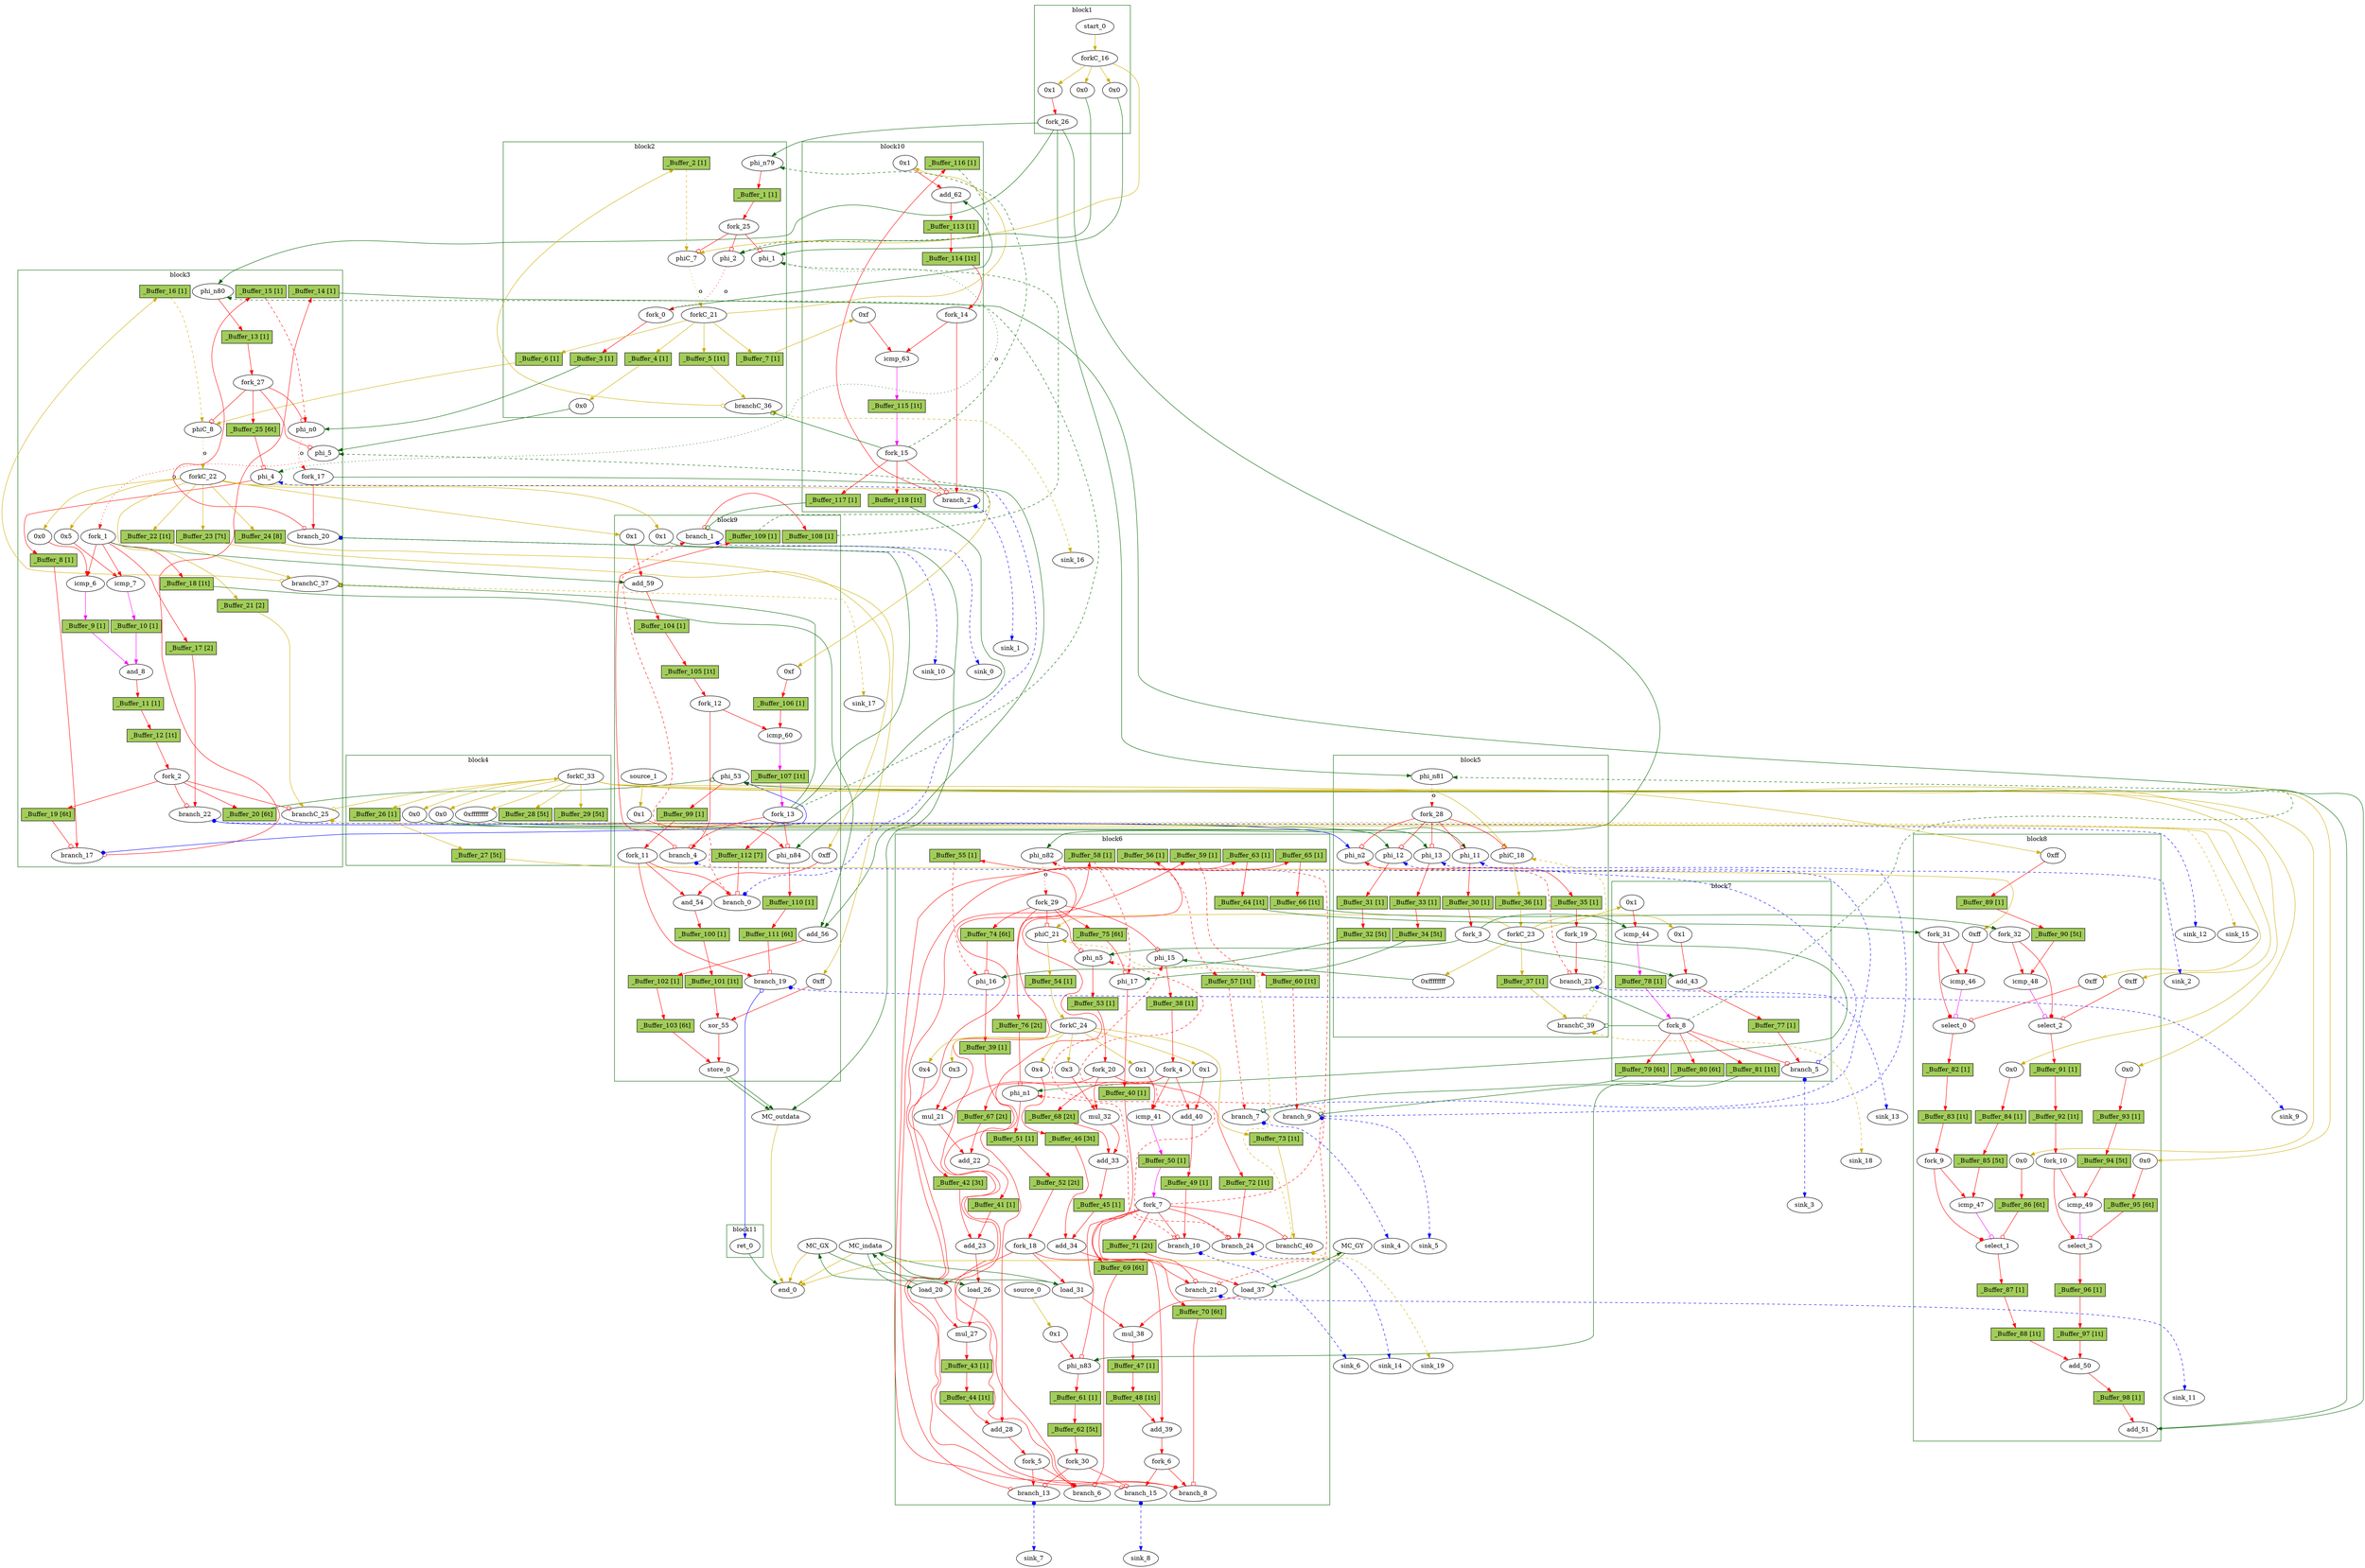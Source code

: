 // Number of blocks: 304
// Number of channels: 515
Digraph G {

  // Blocks
subgraph cluster_1 {
color = "darkgreen"
label = "block1"
  cst_0 [type=Constant, in="in1:32", out="out1:32", bbID = 1, value="0x0", label="0x0",  shape=oval];
  cst_1 [type=Constant, in="in1:32", out="out1:32", bbID = 1, value="0x0", label="0x0",  shape=oval];
  start_0 [type=Entry, in="in1:0", out="out1:0", bbID = 1,  shape=oval];
  cst_32 [type=Constant, in="in1:32", out="out1:32", bbID = 1, value="0x1", label="0x1",  shape=oval];
  forkC_16 [type=Fork, in="in1:0", out="out1:0 out2:0 out3:0 out4:0", bbID = 1,  shape=oval];
  fork_26 [type=Fork, in="in1:32", out="out1:32 out2:32 out3:32 out4:32", bbID = 1,  shape=oval];
}
subgraph cluster_2 {
color = "darkgreen"
label = "block2"
  phi_1 [type=Mux, in="in1?:1 in2:32 in3:32", out="out1:32", delay=1.397, bbID = 2,  shape=oval];
  phi_2 [type=Mux, in="in1?:1 in2:32 in3:32", out="out1:32", delay=1.397, bbID = 2,  shape=oval];
  cst_2 [type=Constant, in="in1:32", out="out1:32", bbID = 2, value="0x0", label="0x0",  shape=oval];
  phiC_7 [type=Mux, in="in1?:1 in2:0 in3:0", out="out1:0", bbID = 2,  shape=oval];
  phi_n79 [type=Merge, in="in1:32 in2:32*i", out="out1:32", delay=1.397, bbID = 2,  shape=oval];
  branchC_36 [type=Branch, in="in1:0 in2?:1*i", out="out1+:0 out2-:0", bbID = 2,  shape=oval];
  fork_0 [type=Fork, in="in1:32", out="out1:32 out2:32", bbID = 2,  shape=oval];
  forkC_21 [type=Fork, in="in1:0", out="out1:0 out2:0 out3:0 out4:0 out5:0", bbID = 2,  shape=oval];
  fork_25 [type=Fork, in="in1:32", out="out1:32 out2:32 out3:32", bbID = 2,  shape=oval];
  _Buffer_1 [type=Buffer, in="in1:32", out="out1:32", bbID = 2, slots=1, transparent=false, label="_Buffer_1 [1]",  shape=box, style=filled, fillcolor=darkolivegreen3, height = 0.4];
  _Buffer_2 [type=Buffer, in="in1:0", out="out1:0", bbID = 2, slots=1, transparent=false, label="_Buffer_2 [1]",  shape=box, style=filled, fillcolor=darkolivegreen3, height = 0.4];
  _Buffer_3 [type=Buffer, in="in1:32", out="out1:32", bbID = 2, slots=1, transparent=false, label="_Buffer_3 [1]",  shape=box, style=filled, fillcolor=darkolivegreen3, height = 0.4];
  _Buffer_4 [type=Buffer, in="in1:0", out="out1:0", bbID = 2, slots=1, transparent=false, label="_Buffer_4 [1]",  shape=box, style=filled, fillcolor=darkolivegreen3, height = 0.4];
  _Buffer_5 [type=Buffer, in="in1:0", out="out1:0", bbID = 2, slots=1, transparent=true, label="_Buffer_5 [1t]",  shape=box, style=filled, fillcolor=darkolivegreen3, height = 0.4];
  _Buffer_6 [type=Buffer, in="in1:0", out="out1:0", bbID = 2, slots=1, transparent=false, label="_Buffer_6 [1]",  shape=box, style=filled, fillcolor=darkolivegreen3, height = 0.4];
  _Buffer_7 [type=Buffer, in="in1:0", out="out1:0", bbID = 2, slots=1, transparent=false, label="_Buffer_7 [1]",  shape=box, style=filled, fillcolor=darkolivegreen3, height = 0.4];
}
subgraph cluster_3 {
color = "darkgreen"
label = "block3"
  phi_4 [type=Mux, in="in1?:1 in2:32 in3:32", out="out1:32", delay=1.397, bbID = 3, retimingDiff=6.33333,  shape=oval];
  phi_5 [type=Mux, in="in1?:1 in2:32 in3:32", out="out1:32", delay=1.397, bbID = 3, retimingDiff=0.333333,  shape=oval];
  cst_3 [type=Constant, in="in1:32", out="out1:32", bbID = 3, value="0x0", label="0x0", retimingDiff=0.333333,  shape=oval];
  icmp_6 [type=Operator, in="in1:32 in2:32", out="out1:1", op = "icmp_ne_op", delay=1.907, bbID = 3, retimingDiff=0.333333,  shape=oval];
  cst_4 [type=Constant, in="in1:32", out="out1:32", bbID = 3, value="0x5", label="0x5", retimingDiff=0.333333,  shape=oval];
  icmp_7 [type=Operator, in="in1:32 in2:32", out="out1:1", op = "icmp_ne_op", delay=1.907, bbID = 3, retimingDiff=0.333333,  shape=oval];
  and_8 [type=Operator, in="in1:32 in2:32", out="out1:32", op = "and_op", delay=1.397, bbID = 3, retimingDiff=0.666667,  shape=oval];
  phi_n0 [type=Mux, in="in1?:1 in2:32 in3:32", out="out1:32", delay=1.397, bbID = 3, retimingDiff=0.333333,  shape=oval];
  phiC_8 [type=Mux, in="in1?:1 in2:0 in3:0", out="out1:0", bbID = 3, retimingDiff=0.333333,  shape=oval];
  phi_n80 [type=Merge, in="in1:32 in2:32*i", out="out1:32", delay=1.397, bbID = 3,  shape=oval];
  branch_17 [type=Branch, in="in1:32 in2?:1*i", out="out1+:32 out2-:32", bbID = 3, retimingDiff=6.66667,  shape=oval];
  branch_20 [type=Branch, in="in1:32 in2?:1*i", out="out1+:32 out2-:32", bbID = 3, retimingDiff=1,  shape=oval];
  branch_22 [type=Branch, in="in1:32 in2?:1*i", out="out1+:32 out2-:32", bbID = 3, retimingDiff=1,  shape=oval];
  branchC_25 [type=Branch, in="in1:0 in2?:1*i", out="out1+:0 out2-:0", bbID = 3, retimingDiff=1,  shape=oval];
  branchC_37 [type=Branch, in="in1:0 in2?:1*i", out="out1+:0 out2-:0", bbID = 3, retimingDiff=1,  shape=oval];
  fork_1 [type=Fork, in="in1:32", out="out1:32 out2:32 out3:32 out4:32 out5:32", bbID = 3, retimingDiff=0.333333,  shape=oval];
  fork_2 [type=Fork, in="in1:32", out="out1:32 out2:32 out3:32 out4:32", bbID = 3, retimingDiff=1,  shape=oval];
  fork_17 [type=Fork, in="in1:32", out="out1:32 out2:32", bbID = 3, retimingDiff=1,  shape=oval];
  forkC_22 [type=Fork, in="in1:0", out="out1:0 out2:0 out3:0 out4:0 out5:0 out6:0 out7:0 out8:0 out9:0", bbID = 3, retimingDiff=0.333333,  shape=oval];
  fork_27 [type=Fork, in="in1:32", out="out1:32 out2:32 out3:32 out4:32", bbID = 3, retimingDiff=0.333333,  shape=oval];
  _Buffer_8 [type=Buffer, in="in1:32", out="out1:32", bbID = 3, slots=1, transparent=false, label="_Buffer_8 [1]",  shape=box, style=filled, fillcolor=darkolivegreen3, height = 0.4];
  _Buffer_9 [type=Buffer, in="in1:1", out="out1:1", bbID = 3, slots=1, transparent=false, label="_Buffer_9 [1]",  shape=box, style=filled, fillcolor=darkolivegreen3, height = 0.4];
  _Buffer_10 [type=Buffer, in="in1:1", out="out1:1", bbID = 3, slots=1, transparent=false, label="_Buffer_10 [1]",  shape=box, style=filled, fillcolor=darkolivegreen3, height = 0.4];
  _Buffer_11 [type=Buffer, in="in1:32", out="out1:32", bbID = 3, slots=1, transparent=false, label="_Buffer_11 [1]",  shape=box, style=filled, fillcolor=darkolivegreen3, height = 0.4];
  _Buffer_12 [type=Buffer, in="in1:32", out="out1:32", bbID = 3, slots=1, transparent=true, label="_Buffer_12 [1t]",  shape=box, style=filled, fillcolor=darkolivegreen3, height = 0.4];
  _Buffer_13 [type=Buffer, in="in1:32", out="out1:32", bbID = 3, slots=1, transparent=false, label="_Buffer_13 [1]",  shape=box, style=filled, fillcolor=darkolivegreen3, height = 0.4];
  _Buffer_14 [type=Buffer, in="in1:32", out="out1:32", bbID = 3, slots=1, transparent=false, label="_Buffer_14 [1]",  shape=box, style=filled, fillcolor=darkolivegreen3, height = 0.4];
  _Buffer_15 [type=Buffer, in="in1:32", out="out1:32", bbID = 3, slots=1, transparent=false, label="_Buffer_15 [1]",  shape=box, style=filled, fillcolor=darkolivegreen3, height = 0.4];
  _Buffer_16 [type=Buffer, in="in1:0", out="out1:0", bbID = 3, slots=1, transparent=false, label="_Buffer_16 [1]",  shape=box, style=filled, fillcolor=darkolivegreen3, height = 0.4];
  _Buffer_17 [type=Buffer, in="in1:32", out="out1:32", bbID = 3, slots=2, transparent=false, label="_Buffer_17 [2]",  shape=box, style=filled, fillcolor=darkolivegreen3, height = 0.4];
  _Buffer_18 [type=Buffer, in="in1:32", out="out1:32", bbID = 3, slots=1, transparent=true, label="_Buffer_18 [1t]",  shape=box, style=filled, fillcolor=darkolivegreen3, height = 0.4];
  _Buffer_19 [type=Buffer, in="in1:32", out="out1:32", bbID = 3, slots=6, transparent=true, label="_Buffer_19 [6t]",  shape=box, style=filled, fillcolor=darkolivegreen3, height = 0.4];
  _Buffer_20 [type=Buffer, in="in1:32", out="out1:32", bbID = 3, slots=6, transparent=true, label="_Buffer_20 [6t]",  shape=box, style=filled, fillcolor=darkolivegreen3, height = 0.4];
  _Buffer_21 [type=Buffer, in="in1:0", out="out1:0", bbID = 3, slots=2, transparent=false, label="_Buffer_21 [2]",  shape=box, style=filled, fillcolor=darkolivegreen3, height = 0.4];
  _Buffer_22 [type=Buffer, in="in1:0", out="out1:0", bbID = 3, slots=1, transparent=true, label="_Buffer_22 [1t]",  shape=box, style=filled, fillcolor=darkolivegreen3, height = 0.4];
  _Buffer_23 [type=Buffer, in="in1:0", out="out1:0", bbID = 3, slots=7, transparent=true, label="_Buffer_23 [7t]",  shape=box, style=filled, fillcolor=darkolivegreen3, height = 0.4];
  _Buffer_24 [type=Buffer, in="in1:0", out="out1:0", bbID = 3, slots=8, transparent=false, label="_Buffer_24 [8]",  shape=box, style=filled, fillcolor=darkolivegreen3, height = 0.4];
  _Buffer_25 [type=Buffer, in="in1:32", out="out1:32", bbID = 3, slots=6, transparent=true, label="_Buffer_25 [6t]",  shape=box, style=filled, fillcolor=darkolivegreen3, height = 0.4];
}
subgraph cluster_4 {
color = "darkgreen"
label = "block4"
  cst_5 [type=Constant, in="in1:32", out="out1:32", bbID = 4, value="0xffffffff", label="0xffffffff", retimingDiff=1,  shape=oval];
  cst_6 [type=Constant, in="in1:32", out="out1:32", bbID = 4, value="0x0", label="0x0", retimingDiff=1,  shape=oval];
  cst_7 [type=Constant, in="in1:32", out="out1:32", bbID = 4, value="0x0", label="0x0", retimingDiff=1,  shape=oval];
  forkC_33 [type=Fork, in="in1:0", out="out1:0 out2:0 out3:0 out4:0 out5:0 out6:0 out7:0 out8:0 out9:0 out10:0 out11:0 out12:0", bbID = 4, retimingDiff=1,  shape=oval];
  _Buffer_26 [type=Buffer, in="in1:0", out="out1:0", bbID = 4, slots=1, transparent=false, label="_Buffer_26 [1]",  shape=box, style=filled, fillcolor=darkolivegreen3, height = 0.4];
  _Buffer_27 [type=Buffer, in="in1:0", out="out1:0", bbID = 4, slots=5, transparent=true, label="_Buffer_27 [5t]",  shape=box, style=filled, fillcolor=darkolivegreen3, height = 0.4];
  _Buffer_28 [type=Buffer, in="in1:0", out="out1:0", bbID = 4, slots=5, transparent=true, label="_Buffer_28 [5t]",  shape=box, style=filled, fillcolor=darkolivegreen3, height = 0.4];
  _Buffer_29 [type=Buffer, in="in1:0", out="out1:0", bbID = 4, slots=5, transparent=true, label="_Buffer_29 [5t]",  shape=box, style=filled, fillcolor=darkolivegreen3, height = 0.4];
}
subgraph cluster_5 {
color = "darkgreen"
label = "block5"
  phi_11 [type=Mux, in="in1?:1 in2:32 in3:32", out="out1:32", delay=1.397, bbID = 5, retimingDiff=1,  shape=oval];
  phi_12 [type=Mux, in="in1?:1 in2:32 in3:32", out="out1:32", delay=1.397, bbID = 5, retimingDiff=1,  shape=oval];
  phi_13 [type=Mux, in="in1?:1 in2:32 in3:32", out="out1:32", delay=1.397, bbID = 5, retimingDiff=1,  shape=oval];
  cst_8 [type=Constant, in="in1:32", out="out1:32", bbID = 5, value="0xffffffff", label="0xffffffff", retimingDiff=1.33333,  shape=oval];
  phi_n2 [type=Mux, in="in1?:1 in2:32 in3:32", out="out1:32", delay=1.397, bbID = 5, retimingDiff=1,  shape=oval];
  phiC_18 [type=Mux, in="in1?:1 in2:0 in3:0", out="out1:0", bbID = 5, retimingDiff=1,  shape=oval];
  phi_n81 [type=Merge, in="in1:32 in2:32*i", out="out1:32", delay=1.397, bbID = 5, retimingDiff=0.666667,  shape=oval];
  branch_23 [type=Branch, in="in1:32 in2?:1*i", out="out1+:32 out2-:32", bbID = 5, retimingDiff=1.66667,  shape=oval];
  branchC_39 [type=Branch, in="in1:0 in2?:1*i", out="out1+:0 out2-:0", bbID = 5, retimingDiff=1.66667,  shape=oval];
  fork_3 [type=Fork, in="in1:32", out="out1:32 out2:32 out3:32", bbID = 5, retimingDiff=1.33333,  shape=oval];
  fork_19 [type=Fork, in="in1:32", out="out1:32 out2:32", bbID = 5, retimingDiff=1.66667,  shape=oval];
  forkC_23 [type=Fork, in="in1:0", out="out1:0 out2:0 out3:0 out4:0 out5:0", bbID = 5, retimingDiff=1.33333,  shape=oval];
  fork_28 [type=Fork, in="in1:32", out="out1:32 out2:32 out3:32 out4:32 out5:32", bbID = 5, retimingDiff=1,  shape=oval];
  _Buffer_30 [type=Buffer, in="in1:32", out="out1:32", bbID = 5, slots=1, transparent=false, label="_Buffer_30 [1]",  shape=box, style=filled, fillcolor=darkolivegreen3, height = 0.4];
  _Buffer_31 [type=Buffer, in="in1:32", out="out1:32", bbID = 5, slots=1, transparent=false, label="_Buffer_31 [1]",  shape=box, style=filled, fillcolor=darkolivegreen3, height = 0.4];
  _Buffer_32 [type=Buffer, in="in1:32", out="out1:32", bbID = 5, slots=5, transparent=true, label="_Buffer_32 [5t]",  shape=box, style=filled, fillcolor=darkolivegreen3, height = 0.4];
  _Buffer_33 [type=Buffer, in="in1:32", out="out1:32", bbID = 5, slots=1, transparent=false, label="_Buffer_33 [1]",  shape=box, style=filled, fillcolor=darkolivegreen3, height = 0.4];
  _Buffer_34 [type=Buffer, in="in1:32", out="out1:32", bbID = 5, slots=5, transparent=true, label="_Buffer_34 [5t]",  shape=box, style=filled, fillcolor=darkolivegreen3, height = 0.4];
  _Buffer_35 [type=Buffer, in="in1:32", out="out1:32", bbID = 5, slots=1, transparent=false, label="_Buffer_35 [1]",  shape=box, style=filled, fillcolor=darkolivegreen3, height = 0.4];
  _Buffer_36 [type=Buffer, in="in1:0", out="out1:0", bbID = 5, slots=1, transparent=false, label="_Buffer_36 [1]",  shape=box, style=filled, fillcolor=darkolivegreen3, height = 0.4];
  _Buffer_37 [type=Buffer, in="in1:0", out="out1:0", bbID = 5, slots=1, transparent=false, label="_Buffer_37 [1]",  shape=box, style=filled, fillcolor=darkolivegreen3, height = 0.4];
}
subgraph cluster_6 {
color = "darkgreen"
label = "block6"
  phi_15 [type=Mux, in="in1?:1 in2:32 in3:32", out="out1:32", delay=1.397, bbID = 6, retimingDiff=1.33333,  shape=oval];
  phi_16 [type=Mux, in="in1?:1 in2:32 in3:32", out="out1:32", delay=1.397, bbID = 6, retimingDiff=5.33333,  shape=oval];
  phi_17 [type=Mux, in="in1?:1 in2:32 in3:32", out="out1:32", delay=1.397, bbID = 6, retimingDiff=5.33333,  shape=oval];
  load_20 [type=Operator, in="in1:32 in2:32", out="out1:32 out2:32", op = "mc_load_op", delay=1.412, latency=2, bbID = 6, portID = 0, offset = 0, retimingDiff=0.666667,  shape=oval];
  cst_9 [type=Constant, in="in1:32", out="out1:32", bbID = 6, value="0x3", label="0x3", retimingDiff=1.66667,  shape=oval];
  mul_21 [type=Operator, in="in1:32 in2:32", out="out1:32", op = "mul_op", latency=4, bbID = 6, retimingDiff=1.33333,  shape=oval];
  add_22 [type=Operator, in="in1:32 in2:32", out="out1:32", op = "add_op", delay=2.287, bbID = 6, retimingDiff=3,  shape=oval];
  cst_10 [type=Constant, in="in1:32", out="out1:32", bbID = 6, value="0x4", label="0x4", retimingDiff=1.66667,  shape=oval];
  add_23 [type=Operator, in="in1:32 in2:32", out="out1:32", op = "add_op", delay=2.287, bbID = 6, retimingDiff=3.33333,  shape=oval];
  load_26 [type=Operator, in="in1:32 in2:32", out="out1:32 out2:32", op = "mc_load_op", delay=1.412, latency=2, bbID = 6, portID = 0, offset = 0, retimingDiff=0.666667,  shape=oval];
  mul_27 [type=Operator, in="in1:32 in2:32", out="out1:32", op = "mul_op", latency=4, bbID = 6, retimingDiff=1.33333,  shape=oval];
  add_28 [type=Operator, in="in1:32 in2:32", out="out1:32", op = "add_op", delay=2.287, bbID = 6, retimingDiff=5.66667,  shape=oval];
  load_31 [type=Operator, in="in1:32 in2:32", out="out1:32 out2:32", op = "mc_load_op", delay=1.412, latency=2, bbID = 6, portID = 1, offset = 0, retimingDiff=0.666667,  shape=oval];
  cst_11 [type=Constant, in="in1:32", out="out1:32", bbID = 6, value="0x3", label="0x3", retimingDiff=1.66667,  shape=oval];
  mul_32 [type=Operator, in="in1:32 in2:32", out="out1:32", op = "mul_op", latency=4, bbID = 6, retimingDiff=1.33333,  shape=oval];
  add_33 [type=Operator, in="in1:32 in2:32", out="out1:32", op = "add_op", delay=2.287, bbID = 6, retimingDiff=3,  shape=oval];
  cst_12 [type=Constant, in="in1:32", out="out1:32", bbID = 6, value="0x4", label="0x4", retimingDiff=1.66667,  shape=oval];
  add_34 [type=Operator, in="in1:32 in2:32", out="out1:32", op = "add_op", delay=2.287, bbID = 6, retimingDiff=3.33333,  shape=oval];
  load_37 [type=Operator, in="in1:32 in2:32", out="out1:32 out2:32", op = "mc_load_op", delay=1.412, latency=2, bbID = 6, portID = 0, offset = 0, retimingDiff=0.666667,  shape=oval];
  mul_38 [type=Operator, in="in1:32 in2:32", out="out1:32", op = "mul_op", latency=4, bbID = 6, retimingDiff=1.33333,  shape=oval];
  add_39 [type=Operator, in="in1:32 in2:32", out="out1:32", op = "add_op", delay=2.287, bbID = 6, retimingDiff=5.66667,  shape=oval];
  cst_13 [type=Constant, in="in1:32", out="out1:32", bbID = 6, value="0x1", label="0x1", retimingDiff=1.66667,  shape=oval];
  add_40 [type=Operator, in="in1:32 in2:32", out="out1:32", op = "add_op", delay=2.287, bbID = 6, retimingDiff=1.66667,  shape=oval];
  cst_14 [type=Constant, in="in1:32", out="out1:32", bbID = 6, value="0x1", label="0x1", retimingDiff=1.66667,  shape=oval];
  icmp_41 [type=Operator, in="in1:32 in2:32", out="out1:1", op = "icmp_slt_op", delay=1.907, bbID = 6, retimingDiff=1.66667,  shape=oval];
  phi_n1 [type=Mux, in="in1?:1 in2:32 in3:32", out="out1:32", delay=1.397, bbID = 6, retimingDiff=1.66667,  shape=oval];
  phi_n5 [type=Mux, in="in1?:1 in2:32 in3:32", out="out1:32", delay=1.397, bbID = 6, retimingDiff=1.33333,  shape=oval];
  phiC_21 [type=Mux, in="in1?:1 in2:0 in3:0", out="out1:0", bbID = 6, retimingDiff=1.33333,  shape=oval];
  branch_6 [type=Branch, in="in1:32 in2?:1", out="out1+:32 out2-:32", bbID = 6, retimingDiff=5.66667,  shape=oval];
  branch_7 [type=Branch, in="in1:32 in2?:1*i", out="out1+:32 out2-:32", bbID = 6, retimingDiff=5,  shape=oval];
  branch_8 [type=Branch, in="in1:32 in2?:1", out="out1+:32 out2-:32", bbID = 6, retimingDiff=5.66667,  shape=oval];
  branch_9 [type=Branch, in="in1:32 in2?:1*i", out="out1+:32 out2-:32", bbID = 6, retimingDiff=5,  shape=oval];
  branch_10 [type=Branch, in="in1:32 in2?:1*i", out="out1+:32 out2-:32", bbID = 6, retimingDiff=2,  shape=oval];
  phi_n82 [type=Merge, in="in1:32 in2:32*i", out="out1:32", delay=1.397, bbID = 6, retimingDiff=1,  shape=oval];
  phi_n83 [type=Mux, in="in1?:1 in2:32 in3:32", out="out1:32", delay=1.397, bbID = 6, retimingDiff=2,  shape=oval];
  cst_33 [type=Constant, in="in1:32", out="out1:32", bbID = 6, value="0x1", label="0x1", retimingDiff=2,  shape=oval];
  source_0 [type=Source, out="out1:0", bbID = 6, retimingDiff=2,  shape=oval];
  branch_13 [type=Branch, in="in1:32 in2?:1", out="out1+:32 out2-:32", bbID = 6, retimingDiff=5.66667,  shape=oval];
  branch_15 [type=Branch, in="in1:32 in2?:1", out="out1+:32 out2-:32", bbID = 6, retimingDiff=5.66667,  shape=oval];
  branch_21 [type=Branch, in="in1:32 in2?:1*i", out="out1+:32 out2-:32", bbID = 6, retimingDiff=3.33333,  shape=oval];
  branch_24 [type=Branch, in="in1:32 in2?:1*i", out="out1+:32 out2-:32", bbID = 6, retimingDiff=2,  shape=oval];
  branchC_40 [type=Branch, in="in1:0 in2?:1*i", out="out1+:0 out2-:0", bbID = 6, retimingDiff=2,  shape=oval];
  fork_4 [type=Fork, in="in1:32", out="out1:32 out2:32 out3:32 out4:32", bbID = 6, retimingDiff=1.66667,  shape=oval];
  fork_5 [type=Fork, in="in1:32", out="out1:32 out2:32", bbID = 6, retimingDiff=5.66667,  shape=oval];
  fork_6 [type=Fork, in="in1:32", out="out1:32 out2:32", bbID = 6, retimingDiff=5.66667,  shape=oval];
  fork_7 [type=Fork, in="in1:32", out="out1:32 out2:32 out3:32 out4:32 out5:32 out6:32 out7:32 out8:32", bbID = 6, retimingDiff=2,  shape=oval];
  fork_18 [type=Fork, in="in1:32", out="out1:32 out2:32 out3:32", bbID = 6, retimingDiff=3.33333,  shape=oval];
  fork_20 [type=Fork, in="in1:32", out="out1:32 out2:32 out3:32", bbID = 6, retimingDiff=1.66667,  shape=oval];
  forkC_24 [type=Fork, in="in1:0", out="out1:0 out2:0 out3:0 out4:0 out5:0 out6:0 out7:0", bbID = 6, retimingDiff=1.66667,  shape=oval];
  fork_29 [type=Fork, in="in1:32", out="out1:32 out2:32 out3:32 out4:32 out5:32 out6:32", bbID = 6, retimingDiff=1.33333,  shape=oval];
  fork_30 [type=Fork, in="in1:32", out="out1:32 out2:32", bbID = 6, retimingDiff=5.66667,  shape=oval];
  _Buffer_38 [type=Buffer, in="in1:32", out="out1:32", bbID = 6, slots=1, transparent=false, label="_Buffer_38 [1]",  shape=box, style=filled, fillcolor=darkolivegreen3, height = 0.4];
  _Buffer_39 [type=Buffer, in="in1:32", out="out1:32", bbID = 6, slots=1, transparent=false, label="_Buffer_39 [1]",  shape=box, style=filled, fillcolor=darkolivegreen3, height = 0.4];
  _Buffer_40 [type=Buffer, in="in1:32", out="out1:32", bbID = 6, slots=1, transparent=false, label="_Buffer_40 [1]",  shape=box, style=filled, fillcolor=darkolivegreen3, height = 0.4];
  _Buffer_41 [type=Buffer, in="in1:32", out="out1:32", bbID = 6, slots=1, transparent=false, label="_Buffer_41 [1]",  shape=box, style=filled, fillcolor=darkolivegreen3, height = 0.4];
  _Buffer_42 [type=Buffer, in="in1:32", out="out1:32", bbID = 6, slots=3, transparent=true, label="_Buffer_42 [3t]",  shape=box, style=filled, fillcolor=darkolivegreen3, height = 0.4];
  _Buffer_43 [type=Buffer, in="in1:32", out="out1:32", bbID = 6, slots=1, transparent=false, label="_Buffer_43 [1]",  shape=box, style=filled, fillcolor=darkolivegreen3, height = 0.4];
  _Buffer_44 [type=Buffer, in="in1:32", out="out1:32", bbID = 6, slots=1, transparent=true, label="_Buffer_44 [1t]",  shape=box, style=filled, fillcolor=darkolivegreen3, height = 0.4];
  _Buffer_45 [type=Buffer, in="in1:32", out="out1:32", bbID = 6, slots=1, transparent=false, label="_Buffer_45 [1]",  shape=box, style=filled, fillcolor=darkolivegreen3, height = 0.4];
  _Buffer_46 [type=Buffer, in="in1:32", out="out1:32", bbID = 6, slots=3, transparent=true, label="_Buffer_46 [3t]",  shape=box, style=filled, fillcolor=darkolivegreen3, height = 0.4];
  _Buffer_47 [type=Buffer, in="in1:32", out="out1:32", bbID = 6, slots=1, transparent=false, label="_Buffer_47 [1]",  shape=box, style=filled, fillcolor=darkolivegreen3, height = 0.4];
  _Buffer_48 [type=Buffer, in="in1:32", out="out1:32", bbID = 6, slots=1, transparent=true, label="_Buffer_48 [1t]",  shape=box, style=filled, fillcolor=darkolivegreen3, height = 0.4];
  _Buffer_49 [type=Buffer, in="in1:32", out="out1:32", bbID = 6, slots=1, transparent=false, label="_Buffer_49 [1]",  shape=box, style=filled, fillcolor=darkolivegreen3, height = 0.4];
  _Buffer_50 [type=Buffer, in="in1:1", out="out1:1", bbID = 6, slots=1, transparent=false, label="_Buffer_50 [1]",  shape=box, style=filled, fillcolor=darkolivegreen3, height = 0.4];
  _Buffer_51 [type=Buffer, in="in1:32", out="out1:32", bbID = 6, slots=1, transparent=false, label="_Buffer_51 [1]",  shape=box, style=filled, fillcolor=darkolivegreen3, height = 0.4];
  _Buffer_52 [type=Buffer, in="in1:32", out="out1:32", bbID = 6, slots=2, transparent=true, label="_Buffer_52 [2t]",  shape=box, style=filled, fillcolor=darkolivegreen3, height = 0.4];
  _Buffer_53 [type=Buffer, in="in1:32", out="out1:32", bbID = 6, slots=1, transparent=false, label="_Buffer_53 [1]",  shape=box, style=filled, fillcolor=darkolivegreen3, height = 0.4];
  _Buffer_54 [type=Buffer, in="in1:0", out="out1:0", bbID = 6, slots=1, transparent=false, label="_Buffer_54 [1]",  shape=box, style=filled, fillcolor=darkolivegreen3, height = 0.4];
  _Buffer_55 [type=Buffer, in="in1:32", out="out1:32", bbID = 6, slots=1, transparent=false, label="_Buffer_55 [1]",  shape=box, style=filled, fillcolor=darkolivegreen3, height = 0.4];
  _Buffer_56 [type=Buffer, in="in1:32", out="out1:32", bbID = 6, slots=1, transparent=false, label="_Buffer_56 [1]",  shape=box, style=filled, fillcolor=darkolivegreen3, height = 0.4];
  _Buffer_57 [type=Buffer, in="in1:32", out="out1:32", bbID = 6, slots=1, transparent=true, label="_Buffer_57 [1t]",  shape=box, style=filled, fillcolor=darkolivegreen3, height = 0.4];
  _Buffer_58 [type=Buffer, in="in1:32", out="out1:32", bbID = 6, slots=1, transparent=false, label="_Buffer_58 [1]",  shape=box, style=filled, fillcolor=darkolivegreen3, height = 0.4];
  _Buffer_59 [type=Buffer, in="in1:32", out="out1:32", bbID = 6, slots=1, transparent=false, label="_Buffer_59 [1]",  shape=box, style=filled, fillcolor=darkolivegreen3, height = 0.4];
  _Buffer_60 [type=Buffer, in="in1:32", out="out1:32", bbID = 6, slots=1, transparent=true, label="_Buffer_60 [1t]",  shape=box, style=filled, fillcolor=darkolivegreen3, height = 0.4];
  _Buffer_61 [type=Buffer, in="in1:32", out="out1:32", bbID = 6, slots=1, transparent=false, label="_Buffer_61 [1]",  shape=box, style=filled, fillcolor=darkolivegreen3, height = 0.4];
  _Buffer_62 [type=Buffer, in="in1:32", out="out1:32", bbID = 6, slots=5, transparent=true, label="_Buffer_62 [5t]",  shape=box, style=filled, fillcolor=darkolivegreen3, height = 0.4];
  _Buffer_63 [type=Buffer, in="in1:32", out="out1:32", bbID = 6, slots=1, transparent=false, label="_Buffer_63 [1]",  shape=box, style=filled, fillcolor=darkolivegreen3, height = 0.4];
  _Buffer_64 [type=Buffer, in="in1:32", out="out1:32", bbID = 6, slots=1, transparent=true, label="_Buffer_64 [1t]",  shape=box, style=filled, fillcolor=darkolivegreen3, height = 0.4];
  _Buffer_65 [type=Buffer, in="in1:32", out="out1:32", bbID = 6, slots=1, transparent=false, label="_Buffer_65 [1]",  shape=box, style=filled, fillcolor=darkolivegreen3, height = 0.4];
  _Buffer_66 [type=Buffer, in="in1:32", out="out1:32", bbID = 6, slots=1, transparent=true, label="_Buffer_66 [1t]",  shape=box, style=filled, fillcolor=darkolivegreen3, height = 0.4];
  _Buffer_67 [type=Buffer, in="in1:32", out="out1:32", bbID = 6, slots=2, transparent=true, label="_Buffer_67 [2t]",  shape=box, style=filled, fillcolor=darkolivegreen3, height = 0.4];
  _Buffer_68 [type=Buffer, in="in1:32", out="out1:32", bbID = 6, slots=2, transparent=true, label="_Buffer_68 [2t]",  shape=box, style=filled, fillcolor=darkolivegreen3, height = 0.4];
  _Buffer_69 [type=Buffer, in="in1:32", out="out1:32", bbID = 6, slots=6, transparent=true, label="_Buffer_69 [6t]",  shape=box, style=filled, fillcolor=darkolivegreen3, height = 0.4];
  _Buffer_70 [type=Buffer, in="in1:32", out="out1:32", bbID = 6, slots=6, transparent=true, label="_Buffer_70 [6t]",  shape=box, style=filled, fillcolor=darkolivegreen3, height = 0.4];
  _Buffer_71 [type=Buffer, in="in1:32", out="out1:32", bbID = 6, slots=2, transparent=true, label="_Buffer_71 [2t]",  shape=box, style=filled, fillcolor=darkolivegreen3, height = 0.4];
  _Buffer_72 [type=Buffer, in="in1:32", out="out1:32", bbID = 6, slots=1, transparent=true, label="_Buffer_72 [1t]",  shape=box, style=filled, fillcolor=darkolivegreen3, height = 0.4];
  _Buffer_73 [type=Buffer, in="in1:0", out="out1:0", bbID = 6, slots=1, transparent=true, label="_Buffer_73 [1t]",  shape=box, style=filled, fillcolor=darkolivegreen3, height = 0.4];
  _Buffer_74 [type=Buffer, in="in1:32", out="out1:32", bbID = 6, slots=6, transparent=true, label="_Buffer_74 [6t]",  shape=box, style=filled, fillcolor=darkolivegreen3, height = 0.4];
  _Buffer_75 [type=Buffer, in="in1:32", out="out1:32", bbID = 6, slots=6, transparent=true, label="_Buffer_75 [6t]",  shape=box, style=filled, fillcolor=darkolivegreen3, height = 0.4];
  _Buffer_76 [type=Buffer, in="in1:32", out="out1:32", bbID = 6, slots=2, transparent=true, label="_Buffer_76 [2t]",  shape=box, style=filled, fillcolor=darkolivegreen3, height = 0.4];
}
subgraph cluster_7 {
color = "darkgreen"
label = "block7"
  cst_15 [type=Constant, in="in1:32", out="out1:32", bbID = 7, value="0x1", label="0x1", retimingDiff=1.33333,  shape=oval];
  add_43 [type=Operator, in="in1:32 in2:32", out="out1:32", op = "add_op", delay=2.287, bbID = 7, retimingDiff=1.33333,  shape=oval];
  cst_16 [type=Constant, in="in1:32", out="out1:32", bbID = 7, value="0x1", label="0x1", retimingDiff=1.33333,  shape=oval];
  icmp_44 [type=Operator, in="in1:32 in2:32", out="out1:1", op = "icmp_slt_op", delay=1.907, bbID = 7, retimingDiff=1.33333,  shape=oval];
  branch_5 [type=Branch, in="in1:32 in2?:1*i", out="out1+:32 out2-:32", bbID = 7, retimingDiff=1.66667,  shape=oval];
  fork_8 [type=Fork, in="in1:32", out="out1:32 out2:32 out3:32 out4:32 out5:32 out6:32 out7:32", bbID = 7, retimingDiff=1.66667,  shape=oval];
  _Buffer_77 [type=Buffer, in="in1:32", out="out1:32", bbID = 7, slots=1, transparent=false, label="_Buffer_77 [1]",  shape=box, style=filled, fillcolor=darkolivegreen3, height = 0.4];
  _Buffer_78 [type=Buffer, in="in1:1", out="out1:1", bbID = 7, slots=1, transparent=false, label="_Buffer_78 [1]",  shape=box, style=filled, fillcolor=darkolivegreen3, height = 0.4];
  _Buffer_79 [type=Buffer, in="in1:32", out="out1:32", bbID = 7, slots=6, transparent=true, label="_Buffer_79 [6t]",  shape=box, style=filled, fillcolor=darkolivegreen3, height = 0.4];
  _Buffer_80 [type=Buffer, in="in1:32", out="out1:32", bbID = 7, slots=6, transparent=true, label="_Buffer_80 [6t]",  shape=box, style=filled, fillcolor=darkolivegreen3, height = 0.4];
  _Buffer_81 [type=Buffer, in="in1:32", out="out1:32", bbID = 7, slots=1, transparent=true, label="_Buffer_81 [1t]",  shape=box, style=filled, fillcolor=darkolivegreen3, height = 0.4];
}
subgraph cluster_8 {
color = "darkgreen"
label = "block8"
  cst_17 [type=Constant, in="in1:32", out="out1:32", bbID = 8, value="0xff", label="0xff", retimingDiff=6,  shape=oval];
  icmp_46 [type=Operator, in="in1:32 in2:32", out="out1:1", op = "icmp_slt_op", delay=1.907, bbID = 8, retimingDiff=6,  shape=oval];
  cst_18 [type=Constant, in="in1:32", out="out1:32", bbID = 8, value="0xff", label="0xff", retimingDiff=6,  shape=oval];
  select_0 [type=Operator, in="in1?:1 in2+:32 in3-:32", out="out1:32", op = "select_op", delay=1.397, bbID = 8, retimingDiff=6,  shape=oval];
  cst_19 [type=Constant, in="in1:32", out="out1:32", bbID = 8, value="0x0", label="0x0", retimingDiff=1,  shape=oval];
  icmp_47 [type=Operator, in="in1:32 in2:32", out="out1:1", op = "icmp_sgt_op", delay=1.907, bbID = 8, retimingDiff=6.33333,  shape=oval];
  cst_20 [type=Constant, in="in1:32", out="out1:32", bbID = 8, value="0x0", label="0x0", retimingDiff=1,  shape=oval];
  select_1 [type=Operator, in="in1?:1 in2+:32 in3-:32", out="out1:32", op = "select_op", delay=1.397, bbID = 8, retimingDiff=6.33333,  shape=oval];
  cst_21 [type=Constant, in="in1:32", out="out1:32", bbID = 8, value="0xff", label="0xff", retimingDiff=1,  shape=oval];
  icmp_48 [type=Operator, in="in1:32 in2:32", out="out1:1", op = "icmp_slt_op", delay=1.907, bbID = 8, retimingDiff=6,  shape=oval];
  cst_22 [type=Constant, in="in1:32", out="out1:32", bbID = 8, value="0xff", label="0xff", retimingDiff=6,  shape=oval];
  select_2 [type=Operator, in="in1?:1 in2+:32 in3-:32", out="out1:32", op = "select_op", delay=1.397, bbID = 8, retimingDiff=6,  shape=oval];
  cst_23 [type=Constant, in="in1:32", out="out1:32", bbID = 8, value="0x0", label="0x0", retimingDiff=1,  shape=oval];
  icmp_49 [type=Operator, in="in1:32 in2:32", out="out1:1", op = "icmp_sgt_op", delay=1.907, bbID = 8, retimingDiff=6.33333,  shape=oval];
  cst_24 [type=Constant, in="in1:32", out="out1:32", bbID = 8, value="0x0", label="0x0", retimingDiff=1,  shape=oval];
  select_3 [type=Operator, in="in1?:1 in2+:32 in3-:32", out="out1:32", op = "select_op", delay=1.397, bbID = 8, retimingDiff=6.33333,  shape=oval];
  add_50 [type=Operator, in="in1:32 in2:32", out="out1:32", op = "add_op", delay=2.287, bbID = 8, retimingDiff=6.66667,  shape=oval];
  add_51 [type=Operator, in="in1:32 in2:32", out="out1:32", op = "add_op", delay=2.287, bbID = 8, retimingDiff=7,  shape=oval];
  fork_31 [type=Fork, in="in1:32", out="out1:32 out2:32", bbID = 8, retimingDiff=6,  shape=oval];
  fork_32 [type=Fork, in="in1:32", out="out1:32 out2:32", bbID = 8, retimingDiff=6,  shape=oval];
  fork_9 [type=Fork, in="in1:32", out="out1:32 out2:32", bbID = 8, retimingDiff=6.33333,  shape=oval];
  fork_10 [type=Fork, in="in1:32", out="out1:32 out2:32", bbID = 8, retimingDiff=6.33333,  shape=oval];
  _Buffer_82 [type=Buffer, in="in1:32", out="out1:32", bbID = 8, slots=1, transparent=false, label="_Buffer_82 [1]",  shape=box, style=filled, fillcolor=darkolivegreen3, height = 0.4];
  _Buffer_83 [type=Buffer, in="in1:32", out="out1:32", bbID = 8, slots=1, transparent=true, label="_Buffer_83 [1t]",  shape=box, style=filled, fillcolor=darkolivegreen3, height = 0.4];
  _Buffer_84 [type=Buffer, in="in1:32", out="out1:32", bbID = 8, slots=1, transparent=false, label="_Buffer_84 [1]",  shape=box, style=filled, fillcolor=darkolivegreen3, height = 0.4];
  _Buffer_85 [type=Buffer, in="in1:32", out="out1:32", bbID = 8, slots=5, transparent=true, label="_Buffer_85 [5t]",  shape=box, style=filled, fillcolor=darkolivegreen3, height = 0.4];
  _Buffer_86 [type=Buffer, in="in1:32", out="out1:32", bbID = 8, slots=6, transparent=true, label="_Buffer_86 [6t]",  shape=box, style=filled, fillcolor=darkolivegreen3, height = 0.4];
  _Buffer_87 [type=Buffer, in="in1:32", out="out1:32", bbID = 8, slots=1, transparent=false, label="_Buffer_87 [1]",  shape=box, style=filled, fillcolor=darkolivegreen3, height = 0.4];
  _Buffer_88 [type=Buffer, in="in1:32", out="out1:32", bbID = 8, slots=1, transparent=true, label="_Buffer_88 [1t]",  shape=box, style=filled, fillcolor=darkolivegreen3, height = 0.4];
  _Buffer_89 [type=Buffer, in="in1:32", out="out1:32", bbID = 8, slots=1, transparent=false, label="_Buffer_89 [1]",  shape=box, style=filled, fillcolor=darkolivegreen3, height = 0.4];
  _Buffer_90 [type=Buffer, in="in1:32", out="out1:32", bbID = 8, slots=5, transparent=true, label="_Buffer_90 [5t]",  shape=box, style=filled, fillcolor=darkolivegreen3, height = 0.4];
  _Buffer_91 [type=Buffer, in="in1:32", out="out1:32", bbID = 8, slots=1, transparent=false, label="_Buffer_91 [1]",  shape=box, style=filled, fillcolor=darkolivegreen3, height = 0.4];
  _Buffer_92 [type=Buffer, in="in1:32", out="out1:32", bbID = 8, slots=1, transparent=true, label="_Buffer_92 [1t]",  shape=box, style=filled, fillcolor=darkolivegreen3, height = 0.4];
  _Buffer_93 [type=Buffer, in="in1:32", out="out1:32", bbID = 8, slots=1, transparent=false, label="_Buffer_93 [1]",  shape=box, style=filled, fillcolor=darkolivegreen3, height = 0.4];
  _Buffer_94 [type=Buffer, in="in1:32", out="out1:32", bbID = 8, slots=5, transparent=true, label="_Buffer_94 [5t]",  shape=box, style=filled, fillcolor=darkolivegreen3, height = 0.4];
  _Buffer_95 [type=Buffer, in="in1:32", out="out1:32", bbID = 8, slots=6, transparent=true, label="_Buffer_95 [6t]",  shape=box, style=filled, fillcolor=darkolivegreen3, height = 0.4];
  _Buffer_96 [type=Buffer, in="in1:32", out="out1:32", bbID = 8, slots=1, transparent=false, label="_Buffer_96 [1]",  shape=box, style=filled, fillcolor=darkolivegreen3, height = 0.4];
  _Buffer_97 [type=Buffer, in="in1:32", out="out1:32", bbID = 8, slots=1, transparent=true, label="_Buffer_97 [1t]",  shape=box, style=filled, fillcolor=darkolivegreen3, height = 0.4];
  _Buffer_98 [type=Buffer, in="in1:32", out="out1:32", bbID = 8, slots=1, transparent=false, label="_Buffer_98 [1]",  shape=box, style=filled, fillcolor=darkolivegreen3, height = 0.4];
}
subgraph cluster_9 {
color = "darkgreen"
label = "block9"
  phi_53 [type=Mux, in="in1?:1*i in2:32 in3:32", out="out1:32", delay=1.397, bbID = 9, retimingDiff=7,  shape=oval];
  cst_25 [type=Constant, in="in1:32", out="out1:32", bbID = 9, value="0xff", label="0xff", retimingDiff=7.33333,  shape=oval];
  and_54 [type=Operator, in="in1:32 in2:32", out="out1:32", op = "and_op", delay=1.397, bbID = 9, retimingDiff=7.33333,  shape=oval];
  cst_26 [type=Constant, in="in1:32", out="out1:32", bbID = 9, value="0xff", label="0xff", retimingDiff=7.66667,  shape=oval];
  xor_55 [type=Operator, in="in1:32 in2:32", out="out1:32", op = "xor_op", delay=1.397, bbID = 9, retimingDiff=7.66667,  shape=oval];
  add_56 [type=Operator, in="in1:32 in2:32", out="out1:32", op = "add_op", delay=2.287, bbID = 9, retimingDiff=1,  shape=oval];
  store_0 [type=Operator, in="in1:32 in2:32", out="out1:32 out2:32", op = "mc_store_op", delay=0.672, bbID = 9, portID = 0, offset = 0, retimingDiff=7.66667,  shape=oval];
  cst_27 [type=Constant, in="in1:32", out="out1:32", bbID = 9, value="0x1", label="0x1", retimingDiff=0.333333,  shape=oval];
  add_59 [type=Operator, in="in1:32 in2:32", out="out1:32", op = "add_op", delay=2.287, bbID = 9, retimingDiff=0.333333,  shape=oval];
  cst_28 [type=Constant, in="in1:32", out="out1:32", bbID = 9, value="0xf", label="0xf", retimingDiff=0.333333,  shape=oval];
  icmp_60 [type=Operator, in="in1:32 in2:32", out="out1:1", op = "icmp_ult_op", delay=1.907, bbID = 9, retimingDiff=1,  shape=oval];
  cst_31 [type=Constant, in="in1:32", out="out1:32", bbID = 9, value="0x1", label="0x1", retimingDiff=0.333333,  shape=oval];
  branch_0 [type=Branch, in="in1:32 in2?:1", out="out1+:32 out2-:32", bbID = 9, retimingDiff=7.33333,  shape=oval];
  branch_1 [type=Branch, in="in1:32 in2?:1*i", out="out1+:32 out2-:32", bbID = 9, retimingDiff=6.33333,  shape=oval];
  branch_4 [type=Branch, in="in1:32 in2?:1*i", out="out1+:32 out2-:32", bbID = 9, retimingDiff=1,  shape=oval];
  phi_n84 [type=Mux, in="in1?:1 in2:32 in3:32", out="out1:32", delay=1.397, bbID = 9, retimingDiff=1,  shape=oval];
  cst_34 [type=Constant, in="in1:32", out="out1:32", bbID = 9, value="0x1", label="0x1", retimingDiff=1,  shape=oval];
  source_1 [type=Source, out="out1:0", bbID = 9, retimingDiff=1,  shape=oval];
  branch_19 [type=Branch, in="in1:32 in2?:1", out="out1+:32 out2-:32", bbID = 9, retimingDiff=7.33333,  shape=oval];
  fork_11 [type=Fork, in="in1:32", out="out1:32 out2:32 out3:32", bbID = 9, retimingDiff=7.33333,  shape=oval];
  fork_12 [type=Fork, in="in1:32", out="out1:32 out2:32", bbID = 9, retimingDiff=1,  shape=oval];
  fork_13 [type=Fork, in="in1:32", out="out1:32 out2:32 out3:32 out4:32 out5:32 out6:32", bbID = 9, retimingDiff=1,  shape=oval];
  _Buffer_99 [type=Buffer, in="in1:32", out="out1:32", bbID = 9, slots=1, transparent=false, label="_Buffer_99 [1]",  shape=box, style=filled, fillcolor=darkolivegreen3, height = 0.4];
  _Buffer_100 [type=Buffer, in="in1:32", out="out1:32", bbID = 9, slots=1, transparent=false, label="_Buffer_100 [1]",  shape=box, style=filled, fillcolor=darkolivegreen3, height = 0.4];
  _Buffer_101 [type=Buffer, in="in1:32", out="out1:32", bbID = 9, slots=1, transparent=true, label="_Buffer_101 [1t]",  shape=box, style=filled, fillcolor=darkolivegreen3, height = 0.4];
  _Buffer_102 [type=Buffer, in="in1:32", out="out1:32", bbID = 9, slots=1, transparent=false, label="_Buffer_102 [1]",  shape=box, style=filled, fillcolor=darkolivegreen3, height = 0.4];
  _Buffer_103 [type=Buffer, in="in1:32", out="out1:32", bbID = 9, slots=6, transparent=true, label="_Buffer_103 [6t]",  shape=box, style=filled, fillcolor=darkolivegreen3, height = 0.4];
  _Buffer_104 [type=Buffer, in="in1:32", out="out1:32", bbID = 9, slots=1, transparent=false, label="_Buffer_104 [1]",  shape=box, style=filled, fillcolor=darkolivegreen3, height = 0.4];
  _Buffer_105 [type=Buffer, in="in1:32", out="out1:32", bbID = 9, slots=1, transparent=true, label="_Buffer_105 [1t]",  shape=box, style=filled, fillcolor=darkolivegreen3, height = 0.4];
  _Buffer_106 [type=Buffer, in="in1:32", out="out1:32", bbID = 9, slots=1, transparent=false, label="_Buffer_106 [1]",  shape=box, style=filled, fillcolor=darkolivegreen3, height = 0.4];
  _Buffer_107 [type=Buffer, in="in1:1", out="out1:1", bbID = 9, slots=1, transparent=true, label="_Buffer_107 [1t]",  shape=box, style=filled, fillcolor=darkolivegreen3, height = 0.4];
  _Buffer_108 [type=Buffer, in="in1:32", out="out1:32", bbID = 9, slots=1, transparent=false, label="_Buffer_108 [1]",  shape=box, style=filled, fillcolor=darkolivegreen3, height = 0.4];
  _Buffer_109 [type=Buffer, in="in1:32", out="out1:32", bbID = 9, slots=1, transparent=false, label="_Buffer_109 [1]",  shape=box, style=filled, fillcolor=darkolivegreen3, height = 0.4];
  _Buffer_110 [type=Buffer, in="in1:32", out="out1:32", bbID = 9, slots=1, transparent=false, label="_Buffer_110 [1]",  shape=box, style=filled, fillcolor=darkolivegreen3, height = 0.4];
  _Buffer_111 [type=Buffer, in="in1:32", out="out1:32", bbID = 9, slots=6, transparent=true, label="_Buffer_111 [6t]",  shape=box, style=filled, fillcolor=darkolivegreen3, height = 0.4];
  _Buffer_112 [type=Buffer, in="in1:32", out="out1:32", bbID = 9, slots=7, transparent=false, label="_Buffer_112 [7]",  shape=box, style=filled, fillcolor=darkolivegreen3, height = 0.4];
}
subgraph cluster_10 {
color = "darkgreen"
label = "block10"
  cst_29 [type=Constant, in="in1:32", out="out1:32", bbID = 10, value="0x1", label="0x1",  shape=oval];
  add_62 [type=Operator, in="in1:32 in2:32", out="out1:32", op = "add_op", delay=2.287, bbID = 10,  shape=oval];
  cst_30 [type=Constant, in="in1:32", out="out1:32", bbID = 10, value="0xf", label="0xf",  shape=oval];
  icmp_63 [type=Operator, in="in1:32 in2:32", out="out1:1", op = "icmp_ult_op", delay=1.907, bbID = 10,  shape=oval];
  branch_2 [type=Branch, in="in1:32 in2?:1*i", out="out1+:32 out2-:32", bbID = 10,  shape=oval];
  fork_14 [type=Fork, in="in1:32", out="out1:32 out2:32", bbID = 10,  shape=oval];
  fork_15 [type=Fork, in="in1:32", out="out1:32 out2:32 out3:32 out4:32 out5:32", bbID = 10,  shape=oval];
  _Buffer_113 [type=Buffer, in="in1:32", out="out1:32", bbID = 10, slots=1, transparent=false, label="_Buffer_113 [1]",  shape=box, style=filled, fillcolor=darkolivegreen3, height = 0.4];
  _Buffer_114 [type=Buffer, in="in1:32", out="out1:32", bbID = 10, slots=1, transparent=true, label="_Buffer_114 [1t]",  shape=box, style=filled, fillcolor=darkolivegreen3, height = 0.4];
  _Buffer_115 [type=Buffer, in="in1:1", out="out1:1", bbID = 10, slots=1, transparent=true, label="_Buffer_115 [1t]",  shape=box, style=filled, fillcolor=darkolivegreen3, height = 0.4];
  _Buffer_116 [type=Buffer, in="in1:32", out="out1:32", bbID = 10, slots=1, transparent=false, label="_Buffer_116 [1]",  shape=box, style=filled, fillcolor=darkolivegreen3, height = 0.4];
  _Buffer_117 [type=Buffer, in="in1:32", out="out1:32", bbID = 10, slots=1, transparent=false, label="_Buffer_117 [1]",  shape=box, style=filled, fillcolor=darkolivegreen3, height = 0.4];
  _Buffer_118 [type=Buffer, in="in1:32", out="out1:32", bbID = 10, slots=1, transparent=true, label="_Buffer_118 [1t]",  shape=box, style=filled, fillcolor=darkolivegreen3, height = 0.4];
}
subgraph cluster_11 {
color = "darkgreen"
label = "block11"
  ret_0 [type=Operator, in="in1:32", out="out1:32", op = "ret_op", delay=1.412, bbID = 11,  shape=oval];
}
  MC_indata [type=MC, in="in1:32*l0a in2:32*l1a", out="out1:32*l0d out2:32*l1d out3:0*e", bbID = 0, memory = "indata", bbcount = 0, ldcount = 2, stcount = 0, ];
  MC_GX [type=MC, in="in1:32*l0a", out="out1:32*l0d out2:0*e", bbID = 0, memory = "GX", bbcount = 0, ldcount = 1, stcount = 0, ];
  MC_GY [type=MC, in="in1:32*l0a", out="out1:32*l0d out2:0*e", bbID = 0, memory = "GY", bbcount = 0, ldcount = 1, stcount = 0, ];
  MC_outdata [type=MC, in="in1:32*c0 in2:32*s0a in3:32*s0d", out="out1:0*e", bbID = 0, memory = "outdata", bbcount = 1, ldcount = 0, stcount = 1, ];
  sink_0 [type=Sink, in="in1:32", bbID = 0,  shape=oval];
  sink_1 [type=Sink, in="in1:32", bbID = 0,  shape=oval];
  sink_2 [type=Sink, in="in1:32", bbID = 0,  shape=oval];
  sink_3 [type=Sink, in="in1:32", bbID = 0,  shape=oval];
  sink_4 [type=Sink, in="in1:32", bbID = 0,  shape=oval];
  sink_5 [type=Sink, in="in1:32", bbID = 0,  shape=oval];
  sink_6 [type=Sink, in="in1:32", bbID = 0,  shape=oval];
  sink_7 [type=Sink, in="in1:32", bbID = 0,  shape=oval];
  sink_8 [type=Sink, in="in1:32", bbID = 0,  shape=oval];
  sink_9 [type=Sink, in="in1:32", bbID = 0,  shape=oval];
  sink_10 [type=Sink, in="in1:32", bbID = 0,  shape=oval];
  sink_11 [type=Sink, in="in1:32", bbID = 0,  shape=oval];
  sink_12 [type=Sink, in="in1:32", bbID = 0,  shape=oval];
  sink_13 [type=Sink, in="in1:32", bbID = 0,  shape=oval];
  sink_14 [type=Sink, in="in1:32", bbID = 0,  shape=oval];
  sink_15 [type=Sink, in="in1:0", bbID = 0,  shape=oval];
  sink_16 [type=Sink, in="in1:0", bbID = 0,  shape=oval];
  sink_17 [type=Sink, in="in1:0", bbID = 0,  shape=oval];
  sink_18 [type=Sink, in="in1:0", bbID = 0,  shape=oval];
  sink_19 [type=Sink, in="in1:0", bbID = 0,  shape=oval];
  end_0 [type=Exit, in="in1:0*e in2:0*e in3:0*e in4:0*e in5:32", out="out1:32", bbID = 0,  shape=oval];

  // Channels
  cst_0 -> phi_1 [from=out1, to=in3, arrowhead=normal, color=darkgreen];
  cst_1 -> phi_2 [from=out1, to=in3, arrowhead=normal, color=darkgreen];
  start_0 -> forkC_16 [from=out1, to=in1, arrowhead=normal, color=gold3];
  cst_32 -> fork_26 [from=out1, to=in1, arrowhead=normal, color=red];
  forkC_16 -> cst_0 [from=out1, to=in1, arrowhead=normal, color=gold3];
  forkC_16 -> cst_1 [from=out2, to=in1, arrowhead=normal, color=gold3];
  forkC_16 -> cst_32 [from=out4, to=in1, arrowhead=normal, color=gold3];
  forkC_16 -> phiC_7 [from=out3, to=in3, arrowhead=normal, color=gold3];
  fork_26 -> phi_n79 [from=out1, to=in1, arrowhead=normal, color=darkgreen];
  fork_26 -> phi_n80 [from=out2, to=in1, arrowhead=normal, color=darkgreen];
  fork_26 -> phi_n81 [from=out3, to=in1, arrowhead=normal, color=darkgreen];
  fork_26 -> phi_n82 [from=out4, to=in1, arrowhead=normal, color=darkgreen];
  phi_1 -> phi_4 [from=out1, to=in3, arrowhead=normal, color=darkgreen, slots=1, style=dotted, label="o", transparent=true];
  phi_2 -> fork_0 [from=out1, to=in1, arrowhead=normal, color=red, slots=1, style=dotted, label="o", transparent=true];
  cst_2 -> phi_5 [from=out1, to=in3, arrowhead=normal, color=darkgreen];
  phiC_7 -> forkC_21 [from=out1, to=in1, arrowhead=normal, color=gold3, slots=1, style=dotted, label="o", transparent=true];
  phi_n79 -> _Buffer_1 [from=out1, to=in1, arrowhead=normal, color=red];
  branchC_36 -> _Buffer_2 [from=out2, to=in1, dir=both, arrowtail=odot, arrowhead=normal, color=gold3, constraint=false];
  branchC_36 -> sink_16 [from=out1, to=in1, dir=both, arrowtail=dot, arrowhead=normal, color=gold3, style=dashed, minlen = 3];
  fork_0 -> _Buffer_3 [from=out1, to=in1, arrowhead=normal, color=red];
  fork_0 -> add_62 [from=out2, to=in1, arrowhead=normal, color=darkgreen];
  forkC_21 -> _Buffer_4 [from=out1, to=in1, arrowhead=normal, color=gold3];
  forkC_21 -> _Buffer_5 [from=out2, to=in1, arrowhead=normal, color=gold3];
  forkC_21 -> _Buffer_6 [from=out3, to=in1, arrowhead=normal, color=gold3];
  forkC_21 -> cst_29 [from=out4, to=in1, arrowhead=normal, color=gold3];
  forkC_21 -> _Buffer_7 [from=out5, to=in1, arrowhead=normal, color=gold3];
  fork_25 -> phi_1 [from=out1, to=in1, arrowhead=obox, color=red];
  fork_25 -> phi_2 [from=out2, to=in1, arrowhead=obox, color=red];
  fork_25 -> phiC_7 [from=out3, to=in1, arrowhead=obox, color=red];
  phi_4 -> _Buffer_8 [from=out1, to=in1, arrowhead=normal, color=red];
  phi_5 -> fork_1 [from=out1, to=in1, arrowhead=normal, color=red, slots=1, style=dotted, label="o", transparent=true];
  cst_3 -> icmp_6 [from=out1, to=in2, arrowhead=normal, color=red];
  icmp_6 -> _Buffer_9 [from=out1, to=in1, arrowhead=normal, color=magenta];
  cst_4 -> icmp_7 [from=out1, to=in2, arrowhead=normal, color=red];
  icmp_7 -> _Buffer_10 [from=out1, to=in1, arrowhead=normal, color=magenta];
  and_8 -> _Buffer_11 [from=out1, to=in1, arrowhead=normal, color=red];
  phi_n0 -> fork_17 [from=out1, to=in1, arrowhead=normal, color=red, slots=1, style=dotted, label="o", transparent=true];
  phiC_8 -> forkC_22 [from=out1, to=in1, arrowhead=normal, color=gold3, slots=1, style=dotted, label="o", transparent=true];
  phi_n80 -> _Buffer_13 [from=out1, to=in1, arrowhead=normal, color=red];
  branch_17 -> _Buffer_14 [from=out2, to=in1, dir=both, arrowtail=odot, arrowhead=normal, color=red, constraint=false];
  branch_17 -> phi_53 [from=out1, to=in3, dir=both, arrowtail=dot, arrowhead=normal, color=blue];
  branch_20 -> _Buffer_15 [from=out2, to=in1, dir=both, arrowtail=odot, arrowhead=normal, color=red, constraint=false];
  branch_20 -> sink_10 [from=out1, to=in1, dir=both, arrowtail=dot, arrowhead=normal, color=blue, style=dashed, minlen = 3];
  branch_22 -> phi_n2 [from=out2, to=in3, dir=both, arrowtail=odot, arrowhead=normal, color=blue];
  branch_22 -> sink_12 [from=out1, to=in1, dir=both, arrowtail=dot, arrowhead=normal, color=blue, style=dashed, minlen = 3];
  branchC_25 -> forkC_33 [from=out2, to=in1, dir=both, arrowtail=odot, arrowhead=normal, color=gold3];
  branchC_25 -> sink_15 [from=out1, to=in1, dir=both, arrowtail=dot, arrowhead=normal, color=gold3, style=dashed, minlen = 3];
  branchC_37 -> _Buffer_16 [from=out2, to=in1, dir=both, arrowtail=odot, arrowhead=normal, color=gold3, constraint=false];
  branchC_37 -> sink_17 [from=out1, to=in1, dir=both, arrowtail=dot, arrowhead=normal, color=gold3, style=dashed, minlen = 3];
  fork_1 -> icmp_6 [from=out1, to=in1, arrowhead=normal, color=red];
  fork_1 -> icmp_7 [from=out2, to=in1, arrowhead=normal, color=red];
  fork_1 -> _Buffer_17 [from=out5, to=in1, arrowhead=normal, color=red];
  fork_1 -> _Buffer_18 [from=out3, to=in1, arrowhead=normal, color=red];
  fork_1 -> add_59 [from=out4, to=in1, arrowhead=normal, color=darkgreen];
  fork_2 -> _Buffer_19 [from=out1, to=in1, arrowhead=normal, color=red];
  fork_2 -> branch_22 [from=out2, to=in2, arrowhead=obox, color=red];
  fork_2 -> branchC_25 [from=out3, to=in2, arrowhead=obox, color=red];
  fork_2 -> _Buffer_20 [from=out4, to=in1, arrowhead=normal, color=red];
  fork_17 -> branch_20 [from=out2, to=in1, arrowhead=normal, color=red];
  fork_17 -> add_56 [from=out1, to=in2, arrowhead=normal, color=darkgreen];
  forkC_22 -> cst_3 [from=out1, to=in1, arrowhead=normal, color=gold3];
  forkC_22 -> cst_4 [from=out3, to=in1, arrowhead=normal, color=gold3];
  forkC_22 -> _Buffer_21 [from=out4, to=in1, arrowhead=normal, color=gold3];
  forkC_22 -> _Buffer_22 [from=out2, to=in1, arrowhead=normal, color=gold3];
  forkC_22 -> _Buffer_23 [from=out5, to=in1, arrowhead=normal, color=gold3];
  forkC_22 -> _Buffer_24 [from=out6, to=in1, arrowhead=normal, color=gold3];
  forkC_22 -> cst_27 [from=out7, to=in1, arrowhead=normal, color=gold3];
  forkC_22 -> cst_28 [from=out8, to=in1, arrowhead=normal, color=gold3];
  forkC_22 -> cst_31 [from=out9, to=in1, arrowhead=normal, color=gold3];
  fork_27 -> _Buffer_25 [from=out1, to=in1, arrowhead=normal, color=red];
  fork_27 -> phi_5 [from=out2, to=in1, arrowhead=obox, color=red];
  fork_27 -> phi_n0 [from=out3, to=in1, arrowhead=obox, color=red];
  fork_27 -> phiC_8 [from=out4, to=in1, arrowhead=obox, color=red];
  cst_5 -> phi_11 [from=out1, to=in3, arrowhead=normal, color=darkgreen];
  cst_6 -> phi_12 [from=out1, to=in3, arrowhead=normal, color=darkgreen];
  cst_7 -> phi_13 [from=out1, to=in3, arrowhead=normal, color=darkgreen];
  forkC_33 -> cst_5 [from=out1, to=in1, arrowhead=normal, color=gold3];
  forkC_33 -> cst_6 [from=out2, to=in1, arrowhead=normal, color=gold3];
  forkC_33 -> cst_7 [from=out3, to=in1, arrowhead=normal, color=gold3];
  forkC_33 -> phiC_18 [from=out12, to=in3, arrowhead=normal, color=gold3];
  forkC_33 -> _Buffer_26 [from=out4, to=in1, arrowhead=normal, color=gold3];
  forkC_33 -> _Buffer_28 [from=out5, to=in1, arrowhead=normal, color=gold3];
  forkC_33 -> cst_19 [from=out6, to=in1, arrowhead=normal, color=gold3];
  forkC_33 -> cst_20 [from=out7, to=in1, arrowhead=normal, color=gold3];
  forkC_33 -> cst_21 [from=out8, to=in1, arrowhead=normal, color=gold3];
  forkC_33 -> _Buffer_29 [from=out9, to=in1, arrowhead=normal, color=gold3];
  forkC_33 -> cst_23 [from=out10, to=in1, arrowhead=normal, color=gold3];
  forkC_33 -> cst_24 [from=out11, to=in1, arrowhead=normal, color=gold3];
  phi_11 -> _Buffer_30 [from=out1, to=in1, arrowhead=normal, color=red];
  phi_12 -> _Buffer_31 [from=out1, to=in1, arrowhead=normal, color=red];
  phi_13 -> _Buffer_33 [from=out1, to=in1, arrowhead=normal, color=red];
  cst_8 -> phi_15 [from=out1, to=in3, arrowhead=normal, color=darkgreen];
  phi_n2 -> _Buffer_35 [from=out1, to=in1, arrowhead=normal, color=red];
  phiC_18 -> _Buffer_36 [from=out1, to=in1, arrowhead=normal, color=gold3];
  phi_n81 -> fork_28 [from=out1, to=in1, arrowhead=normal, color=red, slots=1, style=dotted, label="o", transparent=true];
  branch_23 -> phi_n2 [from=out2, to=in2, dir=both, arrowtail=odot, arrowhead=normal, color=red, constraint=false, style=dashed, minlen = 3];
  branch_23 -> sink_13 [from=out1, to=in1, dir=both, arrowtail=dot, arrowhead=normal, color=blue, style=dashed, minlen = 3];
  branchC_39 -> phiC_18 [from=out2, to=in2, dir=both, arrowtail=odot, arrowhead=normal, color=gold3, constraint=false, style=dashed, minlen = 3];
  branchC_39 -> sink_18 [from=out1, to=in1, dir=both, arrowtail=dot, arrowhead=normal, color=gold3, style=dashed, minlen = 3];
  fork_3 -> phi_n5 [from=out1, to=in3, arrowhead=normal, color=darkgreen];
  fork_3 -> add_43 [from=out2, to=in1, arrowhead=normal, color=darkgreen];
  fork_3 -> icmp_44 [from=out3, to=in1, arrowhead=normal, color=darkgreen];
  fork_19 -> branch_23 [from=out2, to=in1, arrowhead=normal, color=red];
  fork_19 -> phi_n1 [from=out1, to=in3, arrowhead=normal, color=darkgreen];
  forkC_23 -> cst_8 [from=out1, to=in1, arrowhead=normal, color=gold3];
  forkC_23 -> _Buffer_37 [from=out2, to=in1, arrowhead=normal, color=gold3];
  forkC_23 -> phiC_21 [from=out3, to=in3, arrowhead=normal, color=gold3];
  forkC_23 -> cst_15 [from=out4, to=in1, arrowhead=normal, color=gold3];
  forkC_23 -> cst_16 [from=out5, to=in1, arrowhead=normal, color=gold3];
  fork_28 -> phi_11 [from=out1, to=in1, arrowhead=obox, color=red];
  fork_28 -> phi_12 [from=out2, to=in1, arrowhead=obox, color=red];
  fork_28 -> phi_13 [from=out3, to=in1, arrowhead=obox, color=red];
  fork_28 -> phi_n2 [from=out4, to=in1, arrowhead=obox, color=red];
  fork_28 -> phiC_18 [from=out5, to=in1, arrowhead=obox, color=red];
  phi_15 -> _Buffer_38 [from=out1, to=in1, arrowhead=normal, color=red];
  phi_16 -> _Buffer_39 [from=out1, to=in1, arrowhead=normal, color=red];
  phi_17 -> _Buffer_40 [from=out1, to=in1, arrowhead=normal, color=red];
  load_20 -> mul_27 [from=out1, to=in1, arrowhead=normal, color=red];
  load_20 -> MC_indata [from=out2, to=in1, arrowhead=normal, color=darkgreen];
  cst_9 -> mul_21 [from=out1, to=in2, arrowhead=normal, color=red];
  mul_21 -> add_22 [from=out1, to=in1, arrowhead=normal, color=red];
  add_22 -> _Buffer_41 [from=out1, to=in1, arrowhead=normal, color=red];
  cst_10 -> _Buffer_42 [from=out1, to=in1, arrowhead=normal, color=red];
  add_23 -> load_26 [from=out1, to=in2, arrowhead=normal, color=red];
  load_26 -> mul_27 [from=out1, to=in2, arrowhead=normal, color=red];
  load_26 -> MC_GX [from=out2, to=in1, arrowhead=normal, color=darkgreen];
  mul_27 -> _Buffer_43 [from=out1, to=in1, arrowhead=normal, color=red];
  add_28 -> fork_5 [from=out1, to=in1, arrowhead=normal, color=red];
  load_31 -> mul_38 [from=out1, to=in1, arrowhead=normal, color=red];
  load_31 -> MC_indata [from=out2, to=in2, arrowhead=normal, color=darkgreen];
  cst_11 -> mul_32 [from=out1, to=in2, arrowhead=normal, color=red];
  mul_32 -> add_33 [from=out1, to=in1, arrowhead=normal, color=red];
  add_33 -> _Buffer_45 [from=out1, to=in1, arrowhead=normal, color=red];
  cst_12 -> _Buffer_46 [from=out1, to=in1, arrowhead=normal, color=red];
  add_34 -> load_37 [from=out1, to=in2, arrowhead=normal, color=red];
  load_37 -> mul_38 [from=out1, to=in2, arrowhead=normal, color=red];
  load_37 -> MC_GY [from=out2, to=in1, arrowhead=normal, color=darkgreen];
  mul_38 -> _Buffer_47 [from=out1, to=in1, arrowhead=normal, color=red];
  add_39 -> fork_6 [from=out1, to=in1, arrowhead=normal, color=red];
  cst_13 -> add_40 [from=out1, to=in2, arrowhead=normal, color=red];
  add_40 -> _Buffer_49 [from=out1, to=in1, arrowhead=normal, color=red];
  cst_14 -> icmp_41 [from=out1, to=in2, arrowhead=normal, color=red];
  icmp_41 -> _Buffer_50 [from=out1, to=in1, arrowhead=normal, color=magenta];
  phi_n1 -> _Buffer_51 [from=out1, to=in1, arrowhead=normal, color=red];
  phi_n5 -> _Buffer_53 [from=out1, to=in1, arrowhead=normal, color=red];
  phiC_21 -> _Buffer_54 [from=out1, to=in1, arrowhead=normal, color=gold3];
  branch_6 -> _Buffer_55 [from=out1, to=in1, dir=both, arrowtail=dot, arrowhead=normal, color=red, constraint=false];
  branch_6 -> _Buffer_56 [from=out2, to=in1, dir=both, arrowtail=odot, arrowhead=normal, color=red, constraint=false];
  branch_7 -> phi_12 [from=out2, to=in2, dir=both, arrowtail=odot, arrowhead=normal, color=blue, style=dashed, minlen = 3];
  branch_7 -> sink_4 [from=out1, to=in1, dir=both, arrowtail=dot, arrowhead=normal, color=blue, style=dashed, minlen = 3];
  branch_8 -> _Buffer_58 [from=out1, to=in1, dir=both, arrowtail=dot, arrowhead=normal, color=red, constraint=false];
  branch_8 -> _Buffer_59 [from=out2, to=in1, dir=both, arrowtail=odot, arrowhead=normal, color=red, constraint=false];
  branch_9 -> phi_13 [from=out2, to=in2, dir=both, arrowtail=odot, arrowhead=normal, color=blue, style=dashed, minlen = 3];
  branch_9 -> sink_5 [from=out1, to=in1, dir=both, arrowtail=dot, arrowhead=normal, color=blue, style=dashed, minlen = 3];
  branch_10 -> phi_15 [from=out2, to=in2, dir=both, arrowtail=odot, arrowhead=normal, color=red, constraint=false, style=dashed, minlen = 3];
  branch_10 -> sink_6 [from=out1, to=in1, dir=both, arrowtail=dot, arrowhead=normal, color=blue, style=dashed, minlen = 3];
  phi_n82 -> fork_29 [from=out1, to=in1, arrowhead=normal, color=red, slots=1, style=dotted, label="o", transparent=true];
  phi_n83 -> _Buffer_61 [from=out1, to=in1, arrowhead=normal, color=red];
  cst_33 -> phi_n83 [from=out1, to=in3, arrowhead=normal, color=red];
  source_0 -> cst_33 [from=out1, to=in1, arrowhead=normal, color=gold3];
  branch_13 -> _Buffer_63 [from=out2, to=in1, dir=both, arrowtail=odot, arrowhead=normal, color=red, constraint=false];
  branch_13 -> sink_7 [from=out1, to=in1, dir=both, arrowtail=dot, arrowhead=normal, color=blue, style=dashed, minlen = 3];
  branch_15 -> _Buffer_65 [from=out2, to=in1, dir=both, arrowtail=odot, arrowhead=normal, color=red, constraint=false];
  branch_15 -> sink_8 [from=out1, to=in1, dir=both, arrowtail=dot, arrowhead=normal, color=blue, style=dashed, minlen = 3];
  branch_21 -> phi_n1 [from=out2, to=in2, dir=both, arrowtail=odot, arrowhead=normal, color=red, constraint=false, style=dashed, minlen = 3];
  branch_21 -> sink_11 [from=out1, to=in1, dir=both, arrowtail=dot, arrowhead=normal, color=blue, style=dashed, minlen = 3];
  branch_24 -> phi_n5 [from=out2, to=in2, dir=both, arrowtail=odot, arrowhead=normal, color=red, constraint=false, style=dashed, minlen = 3];
  branch_24 -> sink_14 [from=out1, to=in1, dir=both, arrowtail=dot, arrowhead=normal, color=blue, style=dashed, minlen = 3];
  branchC_40 -> phiC_21 [from=out2, to=in2, dir=both, arrowtail=odot, arrowhead=normal, color=gold3, constraint=false, style=dashed, minlen = 3];
  branchC_40 -> sink_19 [from=out1, to=in1, dir=both, arrowtail=dot, arrowhead=normal, color=gold3, style=dashed, minlen = 3];
  fork_4 -> _Buffer_67 [from=out1, to=in1, arrowhead=normal, color=red];
  fork_4 -> _Buffer_68 [from=out2, to=in1, arrowhead=normal, color=red];
  fork_4 -> add_40 [from=out3, to=in1, arrowhead=normal, color=red];
  fork_4 -> icmp_41 [from=out4, to=in1, arrowhead=normal, color=red];
  fork_5 -> branch_6 [from=out2, to=in1, arrowhead=normal, color=red];
  fork_5 -> branch_13 [from=out1, to=in1, arrowhead=normal, color=red];
  fork_6 -> branch_8 [from=out2, to=in1, arrowhead=normal, color=red];
  fork_6 -> branch_15 [from=out1, to=in1, arrowhead=normal, color=red];
  fork_7 -> _Buffer_69 [from=out1, to=in1, arrowhead=normal, color=red];
  fork_7 -> _Buffer_70 [from=out2, to=in1, arrowhead=normal, color=red];
  fork_7 -> branch_10 [from=out3, to=in2, arrowhead=obox, color=red];
  fork_7 -> phi_n82 [from=out4, to=in2, arrowhead=normal, color=red, constraint=false, style=dashed, minlen = 3];
  fork_7 -> phi_n83 [from=out5, to=in1, arrowhead=obox, color=red];
  fork_7 -> _Buffer_71 [from=out6, to=in1, arrowhead=normal, color=red];
  fork_7 -> branch_24 [from=out7, to=in2, arrowhead=obox, color=red];
  fork_7 -> branchC_40 [from=out8, to=in2, arrowhead=obox, color=red];
  fork_18 -> load_20 [from=out1, to=in2, arrowhead=normal, color=red];
  fork_18 -> load_31 [from=out3, to=in2, arrowhead=normal, color=red];
  fork_18 -> branch_21 [from=out2, to=in1, arrowhead=normal, color=red];
  fork_20 -> mul_21 [from=out1, to=in1, arrowhead=normal, color=red];
  fork_20 -> mul_32 [from=out3, to=in1, arrowhead=normal, color=red];
  fork_20 -> _Buffer_72 [from=out2, to=in1, arrowhead=normal, color=red];
  forkC_24 -> cst_9 [from=out1, to=in1, arrowhead=normal, color=gold3];
  forkC_24 -> cst_10 [from=out3, to=in1, arrowhead=normal, color=gold3];
  forkC_24 -> cst_11 [from=out4, to=in1, arrowhead=normal, color=gold3];
  forkC_24 -> cst_12 [from=out5, to=in1, arrowhead=normal, color=gold3];
  forkC_24 -> cst_13 [from=out6, to=in1, arrowhead=normal, color=gold3];
  forkC_24 -> cst_14 [from=out7, to=in1, arrowhead=normal, color=gold3];
  forkC_24 -> _Buffer_73 [from=out2, to=in1, arrowhead=normal, color=gold3];
  fork_29 -> phi_15 [from=out1, to=in1, arrowhead=obox, color=red];
  fork_29 -> _Buffer_74 [from=out2, to=in1, arrowhead=normal, color=red];
  fork_29 -> _Buffer_75 [from=out3, to=in1, arrowhead=normal, color=red];
  fork_29 -> _Buffer_76 [from=out4, to=in1, arrowhead=normal, color=red];
  fork_29 -> phi_n5 [from=out5, to=in1, arrowhead=obox, color=red];
  fork_29 -> phiC_21 [from=out6, to=in1, arrowhead=obox, color=red];
  fork_30 -> branch_13 [from=out1, to=in2, arrowhead=obox, color=red];
  fork_30 -> branch_15 [from=out2, to=in2, arrowhead=obox, color=red];
  cst_15 -> add_43 [from=out1, to=in2, arrowhead=normal, color=red];
  add_43 -> _Buffer_77 [from=out1, to=in1, arrowhead=normal, color=red];
  cst_16 -> icmp_44 [from=out1, to=in2, arrowhead=normal, color=red];
  icmp_44 -> _Buffer_78 [from=out1, to=in1, arrowhead=normal, color=magenta];
  branch_5 -> phi_11 [from=out2, to=in2, dir=both, arrowtail=odot, arrowhead=normal, color=blue, style=dashed, minlen = 3];
  branch_5 -> sink_3 [from=out1, to=in1, dir=both, arrowtail=dot, arrowhead=normal, color=blue, style=dashed, minlen = 3];
  fork_8 -> phi_n81 [from=out2, to=in2, arrowhead=normal, color=darkgreen, style=dashed, minlen = 3];
  fork_8 -> branch_23 [from=out6, to=in2, arrowhead=obox, color=darkgreen];
  fork_8 -> branchC_39 [from=out7, to=in2, arrowhead=obox, color=darkgreen];
  fork_8 -> _Buffer_79 [from=out3, to=in1, arrowhead=normal, color=red];
  fork_8 -> _Buffer_80 [from=out4, to=in1, arrowhead=normal, color=red];
  fork_8 -> _Buffer_81 [from=out5, to=in1, arrowhead=normal, color=red];
  fork_8 -> branch_5 [from=out1, to=in2, arrowhead=obox, color=red];
  cst_17 -> icmp_46 [from=out1, to=in2, arrowhead=normal, color=red];
  icmp_46 -> select_0 [from=out1, to=in1, arrowhead=obox, color=magenta];
  cst_18 -> select_0 [from=out1, to=in3, arrowhead=odot, color=red];
  select_0 -> _Buffer_82 [from=out1, to=in1, arrowhead=normal, color=red];
  cst_19 -> _Buffer_84 [from=out1, to=in1, arrowhead=normal, color=red];
  icmp_47 -> select_1 [from=out1, to=in1, arrowhead=obox, color=magenta];
  cst_20 -> _Buffer_86 [from=out1, to=in1, arrowhead=normal, color=red];
  select_1 -> _Buffer_87 [from=out1, to=in1, arrowhead=normal, color=red];
  cst_21 -> _Buffer_89 [from=out1, to=in1, arrowhead=normal, color=red];
  icmp_48 -> select_2 [from=out1, to=in1, arrowhead=obox, color=magenta];
  cst_22 -> select_2 [from=out1, to=in3, arrowhead=odot, color=red];
  select_2 -> _Buffer_91 [from=out1, to=in1, arrowhead=normal, color=red];
  cst_23 -> _Buffer_93 [from=out1, to=in1, arrowhead=normal, color=red];
  icmp_49 -> select_3 [from=out1, to=in1, arrowhead=obox, color=magenta];
  cst_24 -> _Buffer_95 [from=out1, to=in1, arrowhead=normal, color=red];
  select_3 -> _Buffer_96 [from=out1, to=in1, arrowhead=normal, color=red];
  add_50 -> _Buffer_98 [from=out1, to=in1, arrowhead=normal, color=red];
  add_51 -> phi_53 [from=out1, to=in2, arrowhead=normal, color=darkgreen];
  fork_31 -> icmp_46 [from=out1, to=in1, arrowhead=normal, color=red];
  fork_31 -> select_0 [from=out2, to=in2, arrowhead=dot, color=red];
  fork_32 -> icmp_48 [from=out1, to=in1, arrowhead=normal, color=red];
  fork_32 -> select_2 [from=out2, to=in2, arrowhead=dot, color=red];
  fork_9 -> icmp_47 [from=out1, to=in1, arrowhead=normal, color=red];
  fork_9 -> select_1 [from=out2, to=in2, arrowhead=dot, color=red];
  fork_10 -> icmp_49 [from=out1, to=in1, arrowhead=normal, color=red];
  fork_10 -> select_3 [from=out2, to=in2, arrowhead=dot, color=red];
  phi_53 -> _Buffer_99 [from=out1, to=in1, arrowhead=normal, color=red];
  cst_25 -> and_54 [from=out1, to=in2, arrowhead=normal, color=red];
  and_54 -> _Buffer_100 [from=out1, to=in1, arrowhead=normal, color=red];
  cst_26 -> xor_55 [from=out1, to=in2, arrowhead=normal, color=red];
  xor_55 -> store_0 [from=out1, to=in1, arrowhead=normal, color=red];
  add_56 -> _Buffer_102 [from=out1, to=in1, arrowhead=normal, color=red];
  store_0 -> MC_outdata [from=out2, to=in2, arrowhead=normal, color=darkgreen];
  store_0 -> MC_outdata [from=out1, to=in3, arrowhead=normal, color=darkgreen];
  cst_27 -> add_59 [from=out1, to=in2, arrowhead=normal, color=red];
  add_59 -> _Buffer_104 [from=out1, to=in1, arrowhead=normal, color=red];
  cst_28 -> _Buffer_106 [from=out1, to=in1, arrowhead=normal, color=red];
  icmp_60 -> _Buffer_107 [from=out1, to=in1, arrowhead=normal, color=magenta];
  cst_31 -> MC_outdata [from=out1, to=in1, arrowhead=normal, color=darkgreen];
  branch_0 -> phi_4 [from=out1, to=in2, dir=both, arrowtail=dot, arrowhead=normal, color=blue, style=dashed, minlen = 3];
  branch_0 -> branch_1 [from=out2, to=in1, dir=both, arrowtail=odot, arrowhead=normal, color=red, constraint=false, style=dashed, minlen = 3];
  branch_1 -> _Buffer_108 [from=out2, to=in1, dir=both, arrowtail=odot, arrowhead=normal, color=red, constraint=false];
  branch_1 -> sink_0 [from=out1, to=in1, dir=both, arrowtail=dot, arrowhead=normal, color=blue, style=dashed, minlen = 3];
  branch_4 -> _Buffer_109 [from=out2, to=in1, dir=both, arrowtail=odot, arrowhead=normal, color=red, constraint=false];
  branch_4 -> sink_2 [from=out1, to=in1, dir=both, arrowtail=dot, arrowhead=normal, color=blue, style=dashed, minlen = 3];
  phi_n84 -> _Buffer_110 [from=out1, to=in1, arrowhead=normal, color=red];
  cst_34 -> phi_n84 [from=out1, to=in3, arrowhead=normal, color=red];
  source_1 -> cst_34 [from=out1, to=in1, arrowhead=normal, color=gold3];
  branch_19 -> ret_0 [from=out2, to=in1, dir=both, arrowtail=odot, arrowhead=normal, color=blue];
  branch_19 -> sink_9 [from=out1, to=in1, dir=both, arrowtail=dot, arrowhead=normal, color=blue, style=dashed, minlen = 3];
  fork_11 -> and_54 [from=out1, to=in1, arrowhead=normal, color=red];
  fork_11 -> branch_0 [from=out3, to=in1, arrowhead=normal, color=red];
  fork_11 -> branch_19 [from=out2, to=in1, arrowhead=normal, color=red];
  fork_12 -> icmp_60 [from=out1, to=in1, arrowhead=normal, color=red];
  fork_12 -> branch_4 [from=out2, to=in1, arrowhead=normal, color=red];
  fork_13 -> phi_n80 [from=out2, to=in2, arrowhead=normal, color=darkgreen, style=dashed, minlen = 3];
  fork_13 -> branch_20 [from=out5, to=in2, arrowhead=obox, color=darkgreen];
  fork_13 -> branchC_37 [from=out6, to=in2, arrowhead=obox, color=darkgreen];
  fork_13 -> _Buffer_112 [from=out1, to=in1, arrowhead=normal, color=red];
  fork_13 -> branch_4 [from=out3, to=in2, arrowhead=obox, color=red];
  fork_13 -> phi_n84 [from=out4, to=in1, arrowhead=obox, color=red];
  cst_29 -> add_62 [from=out1, to=in2, arrowhead=normal, color=red];
  add_62 -> _Buffer_113 [from=out1, to=in1, arrowhead=normal, color=red];
  cst_30 -> icmp_63 [from=out1, to=in2, arrowhead=normal, color=red];
  icmp_63 -> _Buffer_115 [from=out1, to=in1, arrowhead=normal, color=magenta];
  branch_2 -> _Buffer_116 [from=out2, to=in1, dir=both, arrowtail=odot, arrowhead=normal, color=red, constraint=false];
  branch_2 -> sink_1 [from=out1, to=in1, dir=both, arrowtail=dot, arrowhead=normal, color=blue, style=dashed, minlen = 3];
  fork_14 -> icmp_63 [from=out1, to=in1, arrowhead=normal, color=red];
  fork_14 -> branch_2 [from=out2, to=in1, arrowhead=normal, color=red];
  fork_15 -> phi_n79 [from=out2, to=in2, arrowhead=normal, color=darkgreen, style=dashed, minlen = 3];
  fork_15 -> branchC_36 [from=out5, to=in2, arrowhead=obox, color=darkgreen];
  fork_15 -> _Buffer_117 [from=out1, to=in1, arrowhead=normal, color=red];
  fork_15 -> _Buffer_118 [from=out4, to=in1, arrowhead=normal, color=red];
  fork_15 -> branch_2 [from=out3, to=in2, arrowhead=obox, color=red];
  ret_0 -> end_0 [from=out1, to=in5, arrowhead=normal, color=darkgreen];
  MC_indata -> load_20 [from=out1, to=in1, arrowhead=normal, color=darkgreen];
  MC_indata -> load_31 [from=out2, to=in1, arrowhead=normal, color=darkgreen];
  MC_indata -> end_0 [from=out3, to=in1, arrowhead=normal, color=gold3];
  MC_GX -> load_26 [from=out1, to=in1, arrowhead=normal, color=darkgreen];
  MC_GX -> end_0 [from=out2, to=in2, arrowhead=normal, color=gold3];
  MC_GY -> load_37 [from=out1, to=in1, arrowhead=normal, color=darkgreen];
  MC_GY -> end_0 [from=out2, to=in3, arrowhead=normal, color=gold3];
  MC_outdata -> end_0 [from=out1, to=in4, arrowhead=normal, color=gold3];
  _Buffer_1 -> fork_25 [from=out1, to=in1, arrowhead=normal, color=red];
  _Buffer_2 -> phiC_7 [from=out1, to=in2, arrowhead=normal, color=gold3, style=dashed, minlen = 3];
  _Buffer_3 -> phi_n0 [from=out1, to=in3, arrowhead=normal, color=darkgreen];
  _Buffer_4 -> cst_2 [from=out1, to=in1, arrowhead=normal, color=gold3];
  _Buffer_5 -> branchC_36 [from=out1, to=in1, arrowhead=normal, color=gold3];
  _Buffer_6 -> phiC_8 [from=out1, to=in3, arrowhead=normal, color=gold3];
  _Buffer_7 -> cst_30 [from=out1, to=in1, arrowhead=normal, color=gold3];
  _Buffer_8 -> branch_17 [from=out1, to=in1, arrowhead=normal, color=red];
  _Buffer_9 -> and_8 [from=out1, to=in1, arrowhead=normal, color=magenta];
  _Buffer_10 -> and_8 [from=out1, to=in2, arrowhead=normal, color=magenta];
  _Buffer_11 -> _Buffer_12 [from=out1, to=in1, arrowhead=normal, color=red];
  _Buffer_12 -> fork_2 [from=out1, to=in1, arrowhead=normal, color=red];
  _Buffer_13 -> fork_27 [from=out1, to=in1, arrowhead=normal, color=red];
  _Buffer_14 -> add_51 [from=out1, to=in1, arrowhead=normal, color=darkgreen];
  _Buffer_15 -> phi_n0 [from=out1, to=in2, arrowhead=normal, color=red, style=dashed, minlen = 3];
  _Buffer_16 -> phiC_8 [from=out1, to=in2, arrowhead=normal, color=gold3, style=dashed, minlen = 3];
  _Buffer_17 -> branch_22 [from=out1, to=in1, arrowhead=normal, color=red];
  _Buffer_18 -> add_56 [from=out1, to=in1, arrowhead=normal, color=darkgreen];
  _Buffer_19 -> branch_17 [from=out1, to=in2, arrowhead=obox, color=red];
  _Buffer_20 -> phi_53 [from=out1, to=in1, arrowhead=obox, color=darkgreen];
  _Buffer_21 -> branchC_25 [from=out1, to=in1, arrowhead=normal, color=gold3];
  _Buffer_22 -> branchC_37 [from=out1, to=in1, arrowhead=normal, color=gold3];
  _Buffer_23 -> cst_25 [from=out1, to=in1, arrowhead=normal, color=gold3];
  _Buffer_24 -> cst_26 [from=out1, to=in1, arrowhead=normal, color=gold3];
  _Buffer_25 -> phi_4 [from=out1, to=in1, arrowhead=obox, color=red];
  _Buffer_26 -> _Buffer_27 [from=out1, to=in1, arrowhead=normal, color=gold3];
  _Buffer_27 -> cst_17 [from=out1, to=in1, arrowhead=normal, color=gold3];
  _Buffer_28 -> cst_18 [from=out1, to=in1, arrowhead=normal, color=gold3];
  _Buffer_29 -> cst_22 [from=out1, to=in1, arrowhead=normal, color=gold3];
  _Buffer_30 -> fork_3 [from=out1, to=in1, arrowhead=normal, color=red];
  _Buffer_31 -> _Buffer_32 [from=out1, to=in1, arrowhead=normal, color=red];
  _Buffer_32 -> phi_16 [from=out1, to=in3, arrowhead=normal, color=darkgreen];
  _Buffer_33 -> _Buffer_34 [from=out1, to=in1, arrowhead=normal, color=red];
  _Buffer_34 -> phi_17 [from=out1, to=in3, arrowhead=normal, color=darkgreen];
  _Buffer_35 -> fork_19 [from=out1, to=in1, arrowhead=normal, color=red];
  _Buffer_36 -> forkC_23 [from=out1, to=in1, arrowhead=normal, color=gold3];
  _Buffer_37 -> branchC_39 [from=out1, to=in1, arrowhead=normal, color=gold3];
  _Buffer_38 -> fork_4 [from=out1, to=in1, arrowhead=normal, color=red];
  _Buffer_39 -> add_28 [from=out1, to=in1, arrowhead=normal, color=red];
  _Buffer_40 -> add_39 [from=out1, to=in1, arrowhead=normal, color=red];
  _Buffer_41 -> add_23 [from=out1, to=in1, arrowhead=normal, color=red];
  _Buffer_42 -> add_23 [from=out1, to=in2, arrowhead=normal, color=red];
  _Buffer_43 -> _Buffer_44 [from=out1, to=in1, arrowhead=normal, color=red];
  _Buffer_44 -> add_28 [from=out1, to=in2, arrowhead=normal, color=red];
  _Buffer_45 -> add_34 [from=out1, to=in1, arrowhead=normal, color=red];
  _Buffer_46 -> add_34 [from=out1, to=in2, arrowhead=normal, color=red];
  _Buffer_47 -> _Buffer_48 [from=out1, to=in1, arrowhead=normal, color=red];
  _Buffer_48 -> add_39 [from=out1, to=in2, arrowhead=normal, color=red];
  _Buffer_49 -> branch_10 [from=out1, to=in1, arrowhead=normal, color=red];
  _Buffer_50 -> fork_7 [from=out1, to=in1, arrowhead=normal, color=magenta];
  _Buffer_51 -> _Buffer_52 [from=out1, to=in1, arrowhead=normal, color=red];
  _Buffer_52 -> fork_18 [from=out1, to=in1, arrowhead=normal, color=red];
  _Buffer_53 -> fork_20 [from=out1, to=in1, arrowhead=normal, color=red];
  _Buffer_54 -> forkC_24 [from=out1, to=in1, arrowhead=normal, color=gold3];
  _Buffer_55 -> phi_16 [from=out1, to=in2, arrowhead=normal, color=red, style=dashed, minlen = 3];
  _Buffer_56 -> _Buffer_57 [from=out1, to=in1, arrowhead=normal, color=red, style=dashed, minlen = 3];
  _Buffer_57 -> branch_7 [from=out1, to=in1, arrowhead=normal, color=red, style=dashed, minlen = 3];
  _Buffer_58 -> phi_17 [from=out1, to=in2, arrowhead=normal, color=red, style=dashed, minlen = 3];
  _Buffer_59 -> _Buffer_60 [from=out1, to=in1, arrowhead=normal, color=red, style=dashed, minlen = 3];
  _Buffer_60 -> branch_9 [from=out1, to=in1, arrowhead=normal, color=red, style=dashed, minlen = 3];
  _Buffer_61 -> _Buffer_62 [from=out1, to=in1, arrowhead=normal, color=red];
  _Buffer_62 -> fork_30 [from=out1, to=in1, arrowhead=normal, color=red];
  _Buffer_63 -> _Buffer_64 [from=out1, to=in1, arrowhead=normal, color=red];
  _Buffer_64 -> fork_31 [from=out1, to=in1, arrowhead=normal, color=darkgreen];
  _Buffer_65 -> _Buffer_66 [from=out1, to=in1, arrowhead=normal, color=red];
  _Buffer_66 -> fork_32 [from=out1, to=in1, arrowhead=normal, color=darkgreen];
  _Buffer_67 -> add_22 [from=out1, to=in2, arrowhead=normal, color=red];
  _Buffer_68 -> add_33 [from=out1, to=in2, arrowhead=normal, color=red];
  _Buffer_69 -> branch_6 [from=out1, to=in2, arrowhead=obox, color=red];
  _Buffer_70 -> branch_8 [from=out1, to=in2, arrowhead=obox, color=red];
  _Buffer_71 -> branch_21 [from=out1, to=in2, arrowhead=obox, color=red];
  _Buffer_72 -> branch_24 [from=out1, to=in1, arrowhead=normal, color=red];
  _Buffer_73 -> branchC_40 [from=out1, to=in1, arrowhead=normal, color=gold3];
  _Buffer_74 -> phi_16 [from=out1, to=in1, arrowhead=obox, color=red];
  _Buffer_75 -> phi_17 [from=out1, to=in1, arrowhead=obox, color=red];
  _Buffer_76 -> phi_n1 [from=out1, to=in1, arrowhead=obox, color=red];
  _Buffer_77 -> branch_5 [from=out1, to=in1, arrowhead=normal, color=red];
  _Buffer_78 -> fork_8 [from=out1, to=in1, arrowhead=normal, color=magenta];
  _Buffer_79 -> branch_7 [from=out1, to=in2, arrowhead=obox, color=darkgreen];
  _Buffer_80 -> branch_9 [from=out1, to=in2, arrowhead=obox, color=darkgreen];
  _Buffer_81 -> phi_n83 [from=out1, to=in2, arrowhead=normal, color=darkgreen];
  _Buffer_82 -> _Buffer_83 [from=out1, to=in1, arrowhead=normal, color=red];
  _Buffer_83 -> fork_9 [from=out1, to=in1, arrowhead=normal, color=red];
  _Buffer_84 -> _Buffer_85 [from=out1, to=in1, arrowhead=normal, color=red];
  _Buffer_85 -> icmp_47 [from=out1, to=in2, arrowhead=normal, color=red];
  _Buffer_86 -> select_1 [from=out1, to=in3, arrowhead=odot, color=red];
  _Buffer_87 -> _Buffer_88 [from=out1, to=in1, arrowhead=normal, color=red];
  _Buffer_88 -> add_50 [from=out1, to=in1, arrowhead=normal, color=red];
  _Buffer_89 -> _Buffer_90 [from=out1, to=in1, arrowhead=normal, color=red];
  _Buffer_90 -> icmp_48 [from=out1, to=in2, arrowhead=normal, color=red];
  _Buffer_91 -> _Buffer_92 [from=out1, to=in1, arrowhead=normal, color=red];
  _Buffer_92 -> fork_10 [from=out1, to=in1, arrowhead=normal, color=red];
  _Buffer_93 -> _Buffer_94 [from=out1, to=in1, arrowhead=normal, color=red];
  _Buffer_94 -> icmp_49 [from=out1, to=in2, arrowhead=normal, color=red];
  _Buffer_95 -> select_3 [from=out1, to=in3, arrowhead=odot, color=red];
  _Buffer_96 -> _Buffer_97 [from=out1, to=in1, arrowhead=normal, color=red];
  _Buffer_97 -> add_50 [from=out1, to=in2, arrowhead=normal, color=red];
  _Buffer_98 -> add_51 [from=out1, to=in2, arrowhead=normal, color=red];
  _Buffer_99 -> fork_11 [from=out1, to=in1, arrowhead=normal, color=red];
  _Buffer_100 -> _Buffer_101 [from=out1, to=in1, arrowhead=normal, color=red];
  _Buffer_101 -> xor_55 [from=out1, to=in1, arrowhead=normal, color=red];
  _Buffer_102 -> _Buffer_103 [from=out1, to=in1, arrowhead=normal, color=red];
  _Buffer_103 -> store_0 [from=out1, to=in2, arrowhead=normal, color=red];
  _Buffer_104 -> _Buffer_105 [from=out1, to=in1, arrowhead=normal, color=red];
  _Buffer_105 -> fork_12 [from=out1, to=in1, arrowhead=normal, color=red];
  _Buffer_106 -> icmp_60 [from=out1, to=in2, arrowhead=normal, color=red];
  _Buffer_107 -> fork_13 [from=out1, to=in1, arrowhead=normal, color=magenta];
  _Buffer_108 -> phi_1 [from=out1, to=in2, arrowhead=normal, color=darkgreen, style=dashed, minlen = 3];
  _Buffer_109 -> phi_5 [from=out1, to=in2, arrowhead=normal, color=darkgreen, style=dashed, minlen = 3];
  _Buffer_110 -> _Buffer_111 [from=out1, to=in1, arrowhead=normal, color=red];
  _Buffer_111 -> branch_19 [from=out1, to=in2, arrowhead=obox, color=red];
  _Buffer_112 -> branch_0 [from=out1, to=in2, arrowhead=obox, color=red];
  _Buffer_113 -> _Buffer_114 [from=out1, to=in1, arrowhead=normal, color=red];
  _Buffer_114 -> fork_14 [from=out1, to=in1, arrowhead=normal, color=red];
  _Buffer_115 -> fork_15 [from=out1, to=in1, arrowhead=normal, color=magenta];
  _Buffer_116 -> phi_2 [from=out1, to=in2, arrowhead=normal, color=darkgreen, style=dashed, minlen = 3];
  _Buffer_117 -> branch_1 [from=out1, to=in2, arrowhead=obox, color=darkgreen];
  _Buffer_118 -> phi_n84 [from=out1, to=in2, arrowhead=normal, color=darkgreen];
}